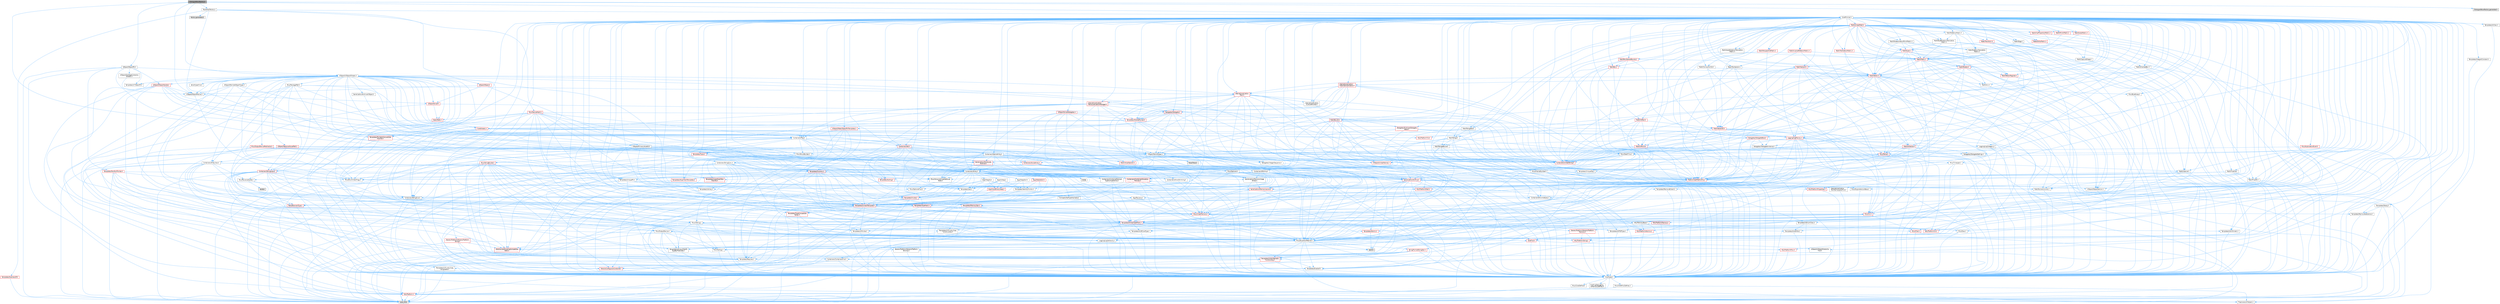 digraph "DialogueWaveFactory.h"
{
 // INTERACTIVE_SVG=YES
 // LATEX_PDF_SIZE
  bgcolor="transparent";
  edge [fontname=Helvetica,fontsize=10,labelfontname=Helvetica,labelfontsize=10];
  node [fontname=Helvetica,fontsize=10,shape=box,height=0.2,width=0.4];
  Node1 [id="Node000001",label="DialogueWaveFactory.h",height=0.2,width=0.4,color="gray40", fillcolor="grey60", style="filled", fontcolor="black",tooltip=" "];
  Node1 -> Node2 [id="edge1_Node000001_Node000002",color="steelblue1",style="solid",tooltip=" "];
  Node2 [id="Node000002",label="Containers/Array.h",height=0.2,width=0.4,color="grey40", fillcolor="white", style="filled",URL="$df/dd0/Array_8h.html",tooltip=" "];
  Node2 -> Node3 [id="edge2_Node000002_Node000003",color="steelblue1",style="solid",tooltip=" "];
  Node3 [id="Node000003",label="CoreTypes.h",height=0.2,width=0.4,color="grey40", fillcolor="white", style="filled",URL="$dc/dec/CoreTypes_8h.html",tooltip=" "];
  Node3 -> Node4 [id="edge3_Node000003_Node000004",color="steelblue1",style="solid",tooltip=" "];
  Node4 [id="Node000004",label="HAL/Platform.h",height=0.2,width=0.4,color="red", fillcolor="#FFF0F0", style="filled",URL="$d9/dd0/Platform_8h.html",tooltip=" "];
  Node4 -> Node7 [id="edge4_Node000004_Node000007",color="steelblue1",style="solid",tooltip=" "];
  Node7 [id="Node000007",label="type_traits",height=0.2,width=0.4,color="grey60", fillcolor="#E0E0E0", style="filled",tooltip=" "];
  Node4 -> Node8 [id="edge5_Node000004_Node000008",color="steelblue1",style="solid",tooltip=" "];
  Node8 [id="Node000008",label="PreprocessorHelpers.h",height=0.2,width=0.4,color="grey40", fillcolor="white", style="filled",URL="$db/ddb/PreprocessorHelpers_8h.html",tooltip=" "];
  Node3 -> Node14 [id="edge6_Node000003_Node000014",color="steelblue1",style="solid",tooltip=" "];
  Node14 [id="Node000014",label="ProfilingDebugging\l/UMemoryDefines.h",height=0.2,width=0.4,color="grey40", fillcolor="white", style="filled",URL="$d2/da2/UMemoryDefines_8h.html",tooltip=" "];
  Node3 -> Node15 [id="edge7_Node000003_Node000015",color="steelblue1",style="solid",tooltip=" "];
  Node15 [id="Node000015",label="Misc/CoreMiscDefines.h",height=0.2,width=0.4,color="grey40", fillcolor="white", style="filled",URL="$da/d38/CoreMiscDefines_8h.html",tooltip=" "];
  Node15 -> Node4 [id="edge8_Node000015_Node000004",color="steelblue1",style="solid",tooltip=" "];
  Node15 -> Node8 [id="edge9_Node000015_Node000008",color="steelblue1",style="solid",tooltip=" "];
  Node3 -> Node16 [id="edge10_Node000003_Node000016",color="steelblue1",style="solid",tooltip=" "];
  Node16 [id="Node000016",label="Misc/CoreDefines.h",height=0.2,width=0.4,color="grey40", fillcolor="white", style="filled",URL="$d3/dd2/CoreDefines_8h.html",tooltip=" "];
  Node2 -> Node17 [id="edge11_Node000002_Node000017",color="steelblue1",style="solid",tooltip=" "];
  Node17 [id="Node000017",label="Misc/AssertionMacros.h",height=0.2,width=0.4,color="grey40", fillcolor="white", style="filled",URL="$d0/dfa/AssertionMacros_8h.html",tooltip=" "];
  Node17 -> Node3 [id="edge12_Node000017_Node000003",color="steelblue1",style="solid",tooltip=" "];
  Node17 -> Node4 [id="edge13_Node000017_Node000004",color="steelblue1",style="solid",tooltip=" "];
  Node17 -> Node18 [id="edge14_Node000017_Node000018",color="steelblue1",style="solid",tooltip=" "];
  Node18 [id="Node000018",label="HAL/PlatformMisc.h",height=0.2,width=0.4,color="red", fillcolor="#FFF0F0", style="filled",URL="$d0/df5/PlatformMisc_8h.html",tooltip=" "];
  Node18 -> Node3 [id="edge15_Node000018_Node000003",color="steelblue1",style="solid",tooltip=" "];
  Node17 -> Node8 [id="edge16_Node000017_Node000008",color="steelblue1",style="solid",tooltip=" "];
  Node17 -> Node54 [id="edge17_Node000017_Node000054",color="steelblue1",style="solid",tooltip=" "];
  Node54 [id="Node000054",label="Templates/EnableIf.h",height=0.2,width=0.4,color="grey40", fillcolor="white", style="filled",URL="$d7/d60/EnableIf_8h.html",tooltip=" "];
  Node54 -> Node3 [id="edge18_Node000054_Node000003",color="steelblue1",style="solid",tooltip=" "];
  Node17 -> Node55 [id="edge19_Node000017_Node000055",color="steelblue1",style="solid",tooltip=" "];
  Node55 [id="Node000055",label="Templates/IsArrayOrRefOf\lTypeByPredicate.h",height=0.2,width=0.4,color="grey40", fillcolor="white", style="filled",URL="$d6/da1/IsArrayOrRefOfTypeByPredicate_8h.html",tooltip=" "];
  Node55 -> Node3 [id="edge20_Node000055_Node000003",color="steelblue1",style="solid",tooltip=" "];
  Node17 -> Node56 [id="edge21_Node000017_Node000056",color="steelblue1",style="solid",tooltip=" "];
  Node56 [id="Node000056",label="Templates/IsValidVariadic\lFunctionArg.h",height=0.2,width=0.4,color="red", fillcolor="#FFF0F0", style="filled",URL="$d0/dc8/IsValidVariadicFunctionArg_8h.html",tooltip=" "];
  Node56 -> Node3 [id="edge22_Node000056_Node000003",color="steelblue1",style="solid",tooltip=" "];
  Node56 -> Node7 [id="edge23_Node000056_Node000007",color="steelblue1",style="solid",tooltip=" "];
  Node17 -> Node58 [id="edge24_Node000017_Node000058",color="steelblue1",style="solid",tooltip=" "];
  Node58 [id="Node000058",label="Traits/IsCharEncodingCompatible\lWith.h",height=0.2,width=0.4,color="red", fillcolor="#FFF0F0", style="filled",URL="$df/dd1/IsCharEncodingCompatibleWith_8h.html",tooltip=" "];
  Node58 -> Node7 [id="edge25_Node000058_Node000007",color="steelblue1",style="solid",tooltip=" "];
  Node17 -> Node60 [id="edge26_Node000017_Node000060",color="steelblue1",style="solid",tooltip=" "];
  Node60 [id="Node000060",label="Misc/VarArgs.h",height=0.2,width=0.4,color="grey40", fillcolor="white", style="filled",URL="$d5/d6f/VarArgs_8h.html",tooltip=" "];
  Node60 -> Node3 [id="edge27_Node000060_Node000003",color="steelblue1",style="solid",tooltip=" "];
  Node17 -> Node61 [id="edge28_Node000017_Node000061",color="steelblue1",style="solid",tooltip=" "];
  Node61 [id="Node000061",label="String/FormatStringSan.h",height=0.2,width=0.4,color="red", fillcolor="#FFF0F0", style="filled",URL="$d3/d8b/FormatStringSan_8h.html",tooltip=" "];
  Node61 -> Node7 [id="edge29_Node000061_Node000007",color="steelblue1",style="solid",tooltip=" "];
  Node61 -> Node3 [id="edge30_Node000061_Node000003",color="steelblue1",style="solid",tooltip=" "];
  Node61 -> Node62 [id="edge31_Node000061_Node000062",color="steelblue1",style="solid",tooltip=" "];
  Node62 [id="Node000062",label="Templates/Requires.h",height=0.2,width=0.4,color="grey40", fillcolor="white", style="filled",URL="$dc/d96/Requires_8h.html",tooltip=" "];
  Node62 -> Node54 [id="edge32_Node000062_Node000054",color="steelblue1",style="solid",tooltip=" "];
  Node62 -> Node7 [id="edge33_Node000062_Node000007",color="steelblue1",style="solid",tooltip=" "];
  Node61 -> Node56 [id="edge34_Node000061_Node000056",color="steelblue1",style="solid",tooltip=" "];
  Node61 -> Node26 [id="edge35_Node000061_Node000026",color="steelblue1",style="solid",tooltip=" "];
  Node26 [id="Node000026",label="Containers/ContainersFwd.h",height=0.2,width=0.4,color="grey40", fillcolor="white", style="filled",URL="$d4/d0a/ContainersFwd_8h.html",tooltip=" "];
  Node26 -> Node4 [id="edge36_Node000026_Node000004",color="steelblue1",style="solid",tooltip=" "];
  Node26 -> Node3 [id="edge37_Node000026_Node000003",color="steelblue1",style="solid",tooltip=" "];
  Node26 -> Node23 [id="edge38_Node000026_Node000023",color="steelblue1",style="solid",tooltip=" "];
  Node23 [id="Node000023",label="Traits/IsContiguousContainer.h",height=0.2,width=0.4,color="red", fillcolor="#FFF0F0", style="filled",URL="$d5/d3c/IsContiguousContainer_8h.html",tooltip=" "];
  Node23 -> Node3 [id="edge39_Node000023_Node000003",color="steelblue1",style="solid",tooltip=" "];
  Node17 -> Node67 [id="edge40_Node000017_Node000067",color="steelblue1",style="solid",tooltip=" "];
  Node67 [id="Node000067",label="atomic",height=0.2,width=0.4,color="grey60", fillcolor="#E0E0E0", style="filled",tooltip=" "];
  Node2 -> Node68 [id="edge41_Node000002_Node000068",color="steelblue1",style="solid",tooltip=" "];
  Node68 [id="Node000068",label="Misc/IntrusiveUnsetOptional\lState.h",height=0.2,width=0.4,color="grey40", fillcolor="white", style="filled",URL="$d2/d0a/IntrusiveUnsetOptionalState_8h.html",tooltip=" "];
  Node68 -> Node69 [id="edge42_Node000068_Node000069",color="steelblue1",style="solid",tooltip=" "];
  Node69 [id="Node000069",label="Misc/OptionalFwd.h",height=0.2,width=0.4,color="grey40", fillcolor="white", style="filled",URL="$dc/d50/OptionalFwd_8h.html",tooltip=" "];
  Node2 -> Node70 [id="edge43_Node000002_Node000070",color="steelblue1",style="solid",tooltip=" "];
  Node70 [id="Node000070",label="Misc/ReverseIterate.h",height=0.2,width=0.4,color="grey40", fillcolor="white", style="filled",URL="$db/de3/ReverseIterate_8h.html",tooltip=" "];
  Node70 -> Node4 [id="edge44_Node000070_Node000004",color="steelblue1",style="solid",tooltip=" "];
  Node70 -> Node71 [id="edge45_Node000070_Node000071",color="steelblue1",style="solid",tooltip=" "];
  Node71 [id="Node000071",label="iterator",height=0.2,width=0.4,color="grey60", fillcolor="#E0E0E0", style="filled",tooltip=" "];
  Node2 -> Node72 [id="edge46_Node000002_Node000072",color="steelblue1",style="solid",tooltip=" "];
  Node72 [id="Node000072",label="HAL/UnrealMemory.h",height=0.2,width=0.4,color="red", fillcolor="#FFF0F0", style="filled",URL="$d9/d96/UnrealMemory_8h.html",tooltip=" "];
  Node72 -> Node3 [id="edge47_Node000072_Node000003",color="steelblue1",style="solid",tooltip=" "];
  Node72 -> Node73 [id="edge48_Node000072_Node000073",color="steelblue1",style="solid",tooltip=" "];
  Node73 [id="Node000073",label="GenericPlatform/GenericPlatform\lMemory.h",height=0.2,width=0.4,color="red", fillcolor="#FFF0F0", style="filled",URL="$dd/d22/GenericPlatformMemory_8h.html",tooltip=" "];
  Node73 -> Node25 [id="edge49_Node000073_Node000025",color="steelblue1",style="solid",tooltip=" "];
  Node25 [id="Node000025",label="CoreFwd.h",height=0.2,width=0.4,color="red", fillcolor="#FFF0F0", style="filled",URL="$d1/d1e/CoreFwd_8h.html",tooltip=" "];
  Node25 -> Node3 [id="edge50_Node000025_Node000003",color="steelblue1",style="solid",tooltip=" "];
  Node25 -> Node26 [id="edge51_Node000025_Node000026",color="steelblue1",style="solid",tooltip=" "];
  Node25 -> Node28 [id="edge52_Node000025_Node000028",color="steelblue1",style="solid",tooltip=" "];
  Node28 [id="Node000028",label="UObject/UObjectHierarchy\lFwd.h",height=0.2,width=0.4,color="grey40", fillcolor="white", style="filled",URL="$d3/d13/UObjectHierarchyFwd_8h.html",tooltip=" "];
  Node73 -> Node3 [id="edge53_Node000073_Node000003",color="steelblue1",style="solid",tooltip=" "];
  Node73 -> Node74 [id="edge54_Node000073_Node000074",color="steelblue1",style="solid",tooltip=" "];
  Node74 [id="Node000074",label="HAL/PlatformString.h",height=0.2,width=0.4,color="red", fillcolor="#FFF0F0", style="filled",URL="$db/db5/PlatformString_8h.html",tooltip=" "];
  Node74 -> Node3 [id="edge55_Node000074_Node000003",color="steelblue1",style="solid",tooltip=" "];
  Node72 -> Node76 [id="edge56_Node000072_Node000076",color="steelblue1",style="solid",tooltip=" "];
  Node76 [id="Node000076",label="HAL/MemoryBase.h",height=0.2,width=0.4,color="grey40", fillcolor="white", style="filled",URL="$d6/d9f/MemoryBase_8h.html",tooltip=" "];
  Node76 -> Node3 [id="edge57_Node000076_Node000003",color="steelblue1",style="solid",tooltip=" "];
  Node76 -> Node47 [id="edge58_Node000076_Node000047",color="steelblue1",style="solid",tooltip=" "];
  Node47 [id="Node000047",label="HAL/PlatformAtomics.h",height=0.2,width=0.4,color="red", fillcolor="#FFF0F0", style="filled",URL="$d3/d36/PlatformAtomics_8h.html",tooltip=" "];
  Node47 -> Node3 [id="edge59_Node000047_Node000003",color="steelblue1",style="solid",tooltip=" "];
  Node76 -> Node30 [id="edge60_Node000076_Node000030",color="steelblue1",style="solid",tooltip=" "];
  Node30 [id="Node000030",label="HAL/PlatformCrt.h",height=0.2,width=0.4,color="red", fillcolor="#FFF0F0", style="filled",URL="$d8/d75/PlatformCrt_8h.html",tooltip=" "];
  Node76 -> Node77 [id="edge61_Node000076_Node000077",color="steelblue1",style="solid",tooltip=" "];
  Node77 [id="Node000077",label="Misc/Exec.h",height=0.2,width=0.4,color="grey40", fillcolor="white", style="filled",URL="$de/ddb/Exec_8h.html",tooltip=" "];
  Node77 -> Node3 [id="edge62_Node000077_Node000003",color="steelblue1",style="solid",tooltip=" "];
  Node77 -> Node17 [id="edge63_Node000077_Node000017",color="steelblue1",style="solid",tooltip=" "];
  Node76 -> Node78 [id="edge64_Node000076_Node000078",color="steelblue1",style="solid",tooltip=" "];
  Node78 [id="Node000078",label="Misc/OutputDevice.h",height=0.2,width=0.4,color="grey40", fillcolor="white", style="filled",URL="$d7/d32/OutputDevice_8h.html",tooltip=" "];
  Node78 -> Node25 [id="edge65_Node000078_Node000025",color="steelblue1",style="solid",tooltip=" "];
  Node78 -> Node3 [id="edge66_Node000078_Node000003",color="steelblue1",style="solid",tooltip=" "];
  Node78 -> Node79 [id="edge67_Node000078_Node000079",color="steelblue1",style="solid",tooltip=" "];
  Node79 [id="Node000079",label="Logging/LogVerbosity.h",height=0.2,width=0.4,color="grey40", fillcolor="white", style="filled",URL="$d2/d8f/LogVerbosity_8h.html",tooltip=" "];
  Node79 -> Node3 [id="edge68_Node000079_Node000003",color="steelblue1",style="solid",tooltip=" "];
  Node78 -> Node60 [id="edge69_Node000078_Node000060",color="steelblue1",style="solid",tooltip=" "];
  Node78 -> Node55 [id="edge70_Node000078_Node000055",color="steelblue1",style="solid",tooltip=" "];
  Node78 -> Node56 [id="edge71_Node000078_Node000056",color="steelblue1",style="solid",tooltip=" "];
  Node78 -> Node58 [id="edge72_Node000078_Node000058",color="steelblue1",style="solid",tooltip=" "];
  Node76 -> Node80 [id="edge73_Node000076_Node000080",color="steelblue1",style="solid",tooltip=" "];
  Node80 [id="Node000080",label="Templates/Atomic.h",height=0.2,width=0.4,color="red", fillcolor="#FFF0F0", style="filled",URL="$d3/d91/Atomic_8h.html",tooltip=" "];
  Node80 -> Node67 [id="edge74_Node000080_Node000067",color="steelblue1",style="solid",tooltip=" "];
  Node72 -> Node89 [id="edge75_Node000072_Node000089",color="steelblue1",style="solid",tooltip=" "];
  Node89 [id="Node000089",label="HAL/PlatformMemory.h",height=0.2,width=0.4,color="red", fillcolor="#FFF0F0", style="filled",URL="$de/d68/PlatformMemory_8h.html",tooltip=" "];
  Node89 -> Node3 [id="edge76_Node000089_Node000003",color="steelblue1",style="solid",tooltip=" "];
  Node89 -> Node73 [id="edge77_Node000089_Node000073",color="steelblue1",style="solid",tooltip=" "];
  Node72 -> Node92 [id="edge78_Node000072_Node000092",color="steelblue1",style="solid",tooltip=" "];
  Node92 [id="Node000092",label="Templates/IsPointer.h",height=0.2,width=0.4,color="grey40", fillcolor="white", style="filled",URL="$d7/d05/IsPointer_8h.html",tooltip=" "];
  Node92 -> Node3 [id="edge79_Node000092_Node000003",color="steelblue1",style="solid",tooltip=" "];
  Node2 -> Node93 [id="edge80_Node000002_Node000093",color="steelblue1",style="solid",tooltip=" "];
  Node93 [id="Node000093",label="Templates/UnrealTypeTraits.h",height=0.2,width=0.4,color="red", fillcolor="#FFF0F0", style="filled",URL="$d2/d2d/UnrealTypeTraits_8h.html",tooltip=" "];
  Node93 -> Node3 [id="edge81_Node000093_Node000003",color="steelblue1",style="solid",tooltip=" "];
  Node93 -> Node92 [id="edge82_Node000093_Node000092",color="steelblue1",style="solid",tooltip=" "];
  Node93 -> Node17 [id="edge83_Node000093_Node000017",color="steelblue1",style="solid",tooltip=" "];
  Node93 -> Node85 [id="edge84_Node000093_Node000085",color="steelblue1",style="solid",tooltip=" "];
  Node85 [id="Node000085",label="Templates/AndOrNot.h",height=0.2,width=0.4,color="grey40", fillcolor="white", style="filled",URL="$db/d0a/AndOrNot_8h.html",tooltip=" "];
  Node85 -> Node3 [id="edge85_Node000085_Node000003",color="steelblue1",style="solid",tooltip=" "];
  Node93 -> Node54 [id="edge86_Node000093_Node000054",color="steelblue1",style="solid",tooltip=" "];
  Node93 -> Node94 [id="edge87_Node000093_Node000094",color="steelblue1",style="solid",tooltip=" "];
  Node94 [id="Node000094",label="Templates/IsArithmetic.h",height=0.2,width=0.4,color="grey40", fillcolor="white", style="filled",URL="$d2/d5d/IsArithmetic_8h.html",tooltip=" "];
  Node94 -> Node3 [id="edge88_Node000094_Node000003",color="steelblue1",style="solid",tooltip=" "];
  Node93 -> Node96 [id="edge89_Node000093_Node000096",color="steelblue1",style="solid",tooltip=" "];
  Node96 [id="Node000096",label="Templates/IsPODType.h",height=0.2,width=0.4,color="grey40", fillcolor="white", style="filled",URL="$d7/db1/IsPODType_8h.html",tooltip=" "];
  Node96 -> Node3 [id="edge90_Node000096_Node000003",color="steelblue1",style="solid",tooltip=" "];
  Node93 -> Node97 [id="edge91_Node000093_Node000097",color="steelblue1",style="solid",tooltip=" "];
  Node97 [id="Node000097",label="Templates/IsUECoreType.h",height=0.2,width=0.4,color="grey40", fillcolor="white", style="filled",URL="$d1/db8/IsUECoreType_8h.html",tooltip=" "];
  Node97 -> Node3 [id="edge92_Node000097_Node000003",color="steelblue1",style="solid",tooltip=" "];
  Node97 -> Node7 [id="edge93_Node000097_Node000007",color="steelblue1",style="solid",tooltip=" "];
  Node93 -> Node86 [id="edge94_Node000093_Node000086",color="steelblue1",style="solid",tooltip=" "];
  Node86 [id="Node000086",label="Templates/IsTriviallyCopy\lConstructible.h",height=0.2,width=0.4,color="grey40", fillcolor="white", style="filled",URL="$d3/d78/IsTriviallyCopyConstructible_8h.html",tooltip=" "];
  Node86 -> Node3 [id="edge95_Node000086_Node000003",color="steelblue1",style="solid",tooltip=" "];
  Node86 -> Node7 [id="edge96_Node000086_Node000007",color="steelblue1",style="solid",tooltip=" "];
  Node2 -> Node98 [id="edge97_Node000002_Node000098",color="steelblue1",style="solid",tooltip=" "];
  Node98 [id="Node000098",label="Templates/UnrealTemplate.h",height=0.2,width=0.4,color="red", fillcolor="#FFF0F0", style="filled",URL="$d4/d24/UnrealTemplate_8h.html",tooltip=" "];
  Node98 -> Node3 [id="edge98_Node000098_Node000003",color="steelblue1",style="solid",tooltip=" "];
  Node98 -> Node92 [id="edge99_Node000098_Node000092",color="steelblue1",style="solid",tooltip=" "];
  Node98 -> Node72 [id="edge100_Node000098_Node000072",color="steelblue1",style="solid",tooltip=" "];
  Node98 -> Node93 [id="edge101_Node000098_Node000093",color="steelblue1",style="solid",tooltip=" "];
  Node98 -> Node101 [id="edge102_Node000098_Node000101",color="steelblue1",style="solid",tooltip=" "];
  Node101 [id="Node000101",label="Templates/RemoveReference.h",height=0.2,width=0.4,color="grey40", fillcolor="white", style="filled",URL="$da/dbe/RemoveReference_8h.html",tooltip=" "];
  Node101 -> Node3 [id="edge103_Node000101_Node000003",color="steelblue1",style="solid",tooltip=" "];
  Node98 -> Node62 [id="edge104_Node000098_Node000062",color="steelblue1",style="solid",tooltip=" "];
  Node98 -> Node102 [id="edge105_Node000098_Node000102",color="steelblue1",style="solid",tooltip=" "];
  Node102 [id="Node000102",label="Templates/TypeCompatible\lBytes.h",height=0.2,width=0.4,color="red", fillcolor="#FFF0F0", style="filled",URL="$df/d0a/TypeCompatibleBytes_8h.html",tooltip=" "];
  Node102 -> Node3 [id="edge106_Node000102_Node000003",color="steelblue1",style="solid",tooltip=" "];
  Node102 -> Node7 [id="edge107_Node000102_Node000007",color="steelblue1",style="solid",tooltip=" "];
  Node98 -> Node23 [id="edge108_Node000098_Node000023",color="steelblue1",style="solid",tooltip=" "];
  Node98 -> Node7 [id="edge109_Node000098_Node000007",color="steelblue1",style="solid",tooltip=" "];
  Node2 -> Node104 [id="edge110_Node000002_Node000104",color="steelblue1",style="solid",tooltip=" "];
  Node104 [id="Node000104",label="Containers/AllowShrinking.h",height=0.2,width=0.4,color="grey40", fillcolor="white", style="filled",URL="$d7/d1a/AllowShrinking_8h.html",tooltip=" "];
  Node104 -> Node3 [id="edge111_Node000104_Node000003",color="steelblue1",style="solid",tooltip=" "];
  Node2 -> Node105 [id="edge112_Node000002_Node000105",color="steelblue1",style="solid",tooltip=" "];
  Node105 [id="Node000105",label="Containers/ContainerAllocation\lPolicies.h",height=0.2,width=0.4,color="red", fillcolor="#FFF0F0", style="filled",URL="$d7/dff/ContainerAllocationPolicies_8h.html",tooltip=" "];
  Node105 -> Node3 [id="edge113_Node000105_Node000003",color="steelblue1",style="solid",tooltip=" "];
  Node105 -> Node105 [id="edge114_Node000105_Node000105",color="steelblue1",style="solid",tooltip=" "];
  Node105 -> Node107 [id="edge115_Node000105_Node000107",color="steelblue1",style="solid",tooltip=" "];
  Node107 [id="Node000107",label="HAL/PlatformMath.h",height=0.2,width=0.4,color="red", fillcolor="#FFF0F0", style="filled",URL="$dc/d53/PlatformMath_8h.html",tooltip=" "];
  Node107 -> Node3 [id="edge116_Node000107_Node000003",color="steelblue1",style="solid",tooltip=" "];
  Node105 -> Node72 [id="edge117_Node000105_Node000072",color="steelblue1",style="solid",tooltip=" "];
  Node105 -> Node40 [id="edge118_Node000105_Node000040",color="steelblue1",style="solid",tooltip=" "];
  Node40 [id="Node000040",label="Math/NumericLimits.h",height=0.2,width=0.4,color="grey40", fillcolor="white", style="filled",URL="$df/d1b/NumericLimits_8h.html",tooltip=" "];
  Node40 -> Node3 [id="edge119_Node000040_Node000003",color="steelblue1",style="solid",tooltip=" "];
  Node105 -> Node17 [id="edge120_Node000105_Node000017",color="steelblue1",style="solid",tooltip=" "];
  Node105 -> Node116 [id="edge121_Node000105_Node000116",color="steelblue1",style="solid",tooltip=" "];
  Node116 [id="Node000116",label="Templates/MemoryOps.h",height=0.2,width=0.4,color="red", fillcolor="#FFF0F0", style="filled",URL="$db/dea/MemoryOps_8h.html",tooltip=" "];
  Node116 -> Node3 [id="edge122_Node000116_Node000003",color="steelblue1",style="solid",tooltip=" "];
  Node116 -> Node72 [id="edge123_Node000116_Node000072",color="steelblue1",style="solid",tooltip=" "];
  Node116 -> Node87 [id="edge124_Node000116_Node000087",color="steelblue1",style="solid",tooltip=" "];
  Node87 [id="Node000087",label="Templates/IsTriviallyCopy\lAssignable.h",height=0.2,width=0.4,color="grey40", fillcolor="white", style="filled",URL="$d2/df2/IsTriviallyCopyAssignable_8h.html",tooltip=" "];
  Node87 -> Node3 [id="edge125_Node000087_Node000003",color="steelblue1",style="solid",tooltip=" "];
  Node87 -> Node7 [id="edge126_Node000087_Node000007",color="steelblue1",style="solid",tooltip=" "];
  Node116 -> Node86 [id="edge127_Node000116_Node000086",color="steelblue1",style="solid",tooltip=" "];
  Node116 -> Node62 [id="edge128_Node000116_Node000062",color="steelblue1",style="solid",tooltip=" "];
  Node116 -> Node93 [id="edge129_Node000116_Node000093",color="steelblue1",style="solid",tooltip=" "];
  Node116 -> Node7 [id="edge130_Node000116_Node000007",color="steelblue1",style="solid",tooltip=" "];
  Node105 -> Node102 [id="edge131_Node000105_Node000102",color="steelblue1",style="solid",tooltip=" "];
  Node105 -> Node7 [id="edge132_Node000105_Node000007",color="steelblue1",style="solid",tooltip=" "];
  Node2 -> Node117 [id="edge133_Node000002_Node000117",color="steelblue1",style="solid",tooltip=" "];
  Node117 [id="Node000117",label="Containers/ContainerElement\lTypeCompatibility.h",height=0.2,width=0.4,color="grey40", fillcolor="white", style="filled",URL="$df/ddf/ContainerElementTypeCompatibility_8h.html",tooltip=" "];
  Node117 -> Node3 [id="edge134_Node000117_Node000003",color="steelblue1",style="solid",tooltip=" "];
  Node117 -> Node93 [id="edge135_Node000117_Node000093",color="steelblue1",style="solid",tooltip=" "];
  Node2 -> Node118 [id="edge136_Node000002_Node000118",color="steelblue1",style="solid",tooltip=" "];
  Node118 [id="Node000118",label="Serialization/Archive.h",height=0.2,width=0.4,color="red", fillcolor="#FFF0F0", style="filled",URL="$d7/d3b/Archive_8h.html",tooltip=" "];
  Node118 -> Node25 [id="edge137_Node000118_Node000025",color="steelblue1",style="solid",tooltip=" "];
  Node118 -> Node3 [id="edge138_Node000118_Node000003",color="steelblue1",style="solid",tooltip=" "];
  Node118 -> Node119 [id="edge139_Node000118_Node000119",color="steelblue1",style="solid",tooltip=" "];
  Node119 [id="Node000119",label="HAL/PlatformProperties.h",height=0.2,width=0.4,color="red", fillcolor="#FFF0F0", style="filled",URL="$d9/db0/PlatformProperties_8h.html",tooltip=" "];
  Node119 -> Node3 [id="edge140_Node000119_Node000003",color="steelblue1",style="solid",tooltip=" "];
  Node118 -> Node122 [id="edge141_Node000118_Node000122",color="steelblue1",style="solid",tooltip=" "];
  Node122 [id="Node000122",label="Internationalization\l/TextNamespaceFwd.h",height=0.2,width=0.4,color="grey40", fillcolor="white", style="filled",URL="$d8/d97/TextNamespaceFwd_8h.html",tooltip=" "];
  Node122 -> Node3 [id="edge142_Node000122_Node000003",color="steelblue1",style="solid",tooltip=" "];
  Node118 -> Node17 [id="edge143_Node000118_Node000017",color="steelblue1",style="solid",tooltip=" "];
  Node118 -> Node123 [id="edge144_Node000118_Node000123",color="steelblue1",style="solid",tooltip=" "];
  Node123 [id="Node000123",label="Misc/EngineVersionBase.h",height=0.2,width=0.4,color="grey40", fillcolor="white", style="filled",URL="$d5/d2b/EngineVersionBase_8h.html",tooltip=" "];
  Node123 -> Node3 [id="edge145_Node000123_Node000003",color="steelblue1",style="solid",tooltip=" "];
  Node118 -> Node60 [id="edge146_Node000118_Node000060",color="steelblue1",style="solid",tooltip=" "];
  Node118 -> Node54 [id="edge147_Node000118_Node000054",color="steelblue1",style="solid",tooltip=" "];
  Node118 -> Node55 [id="edge148_Node000118_Node000055",color="steelblue1",style="solid",tooltip=" "];
  Node118 -> Node126 [id="edge149_Node000118_Node000126",color="steelblue1",style="solid",tooltip=" "];
  Node126 [id="Node000126",label="Templates/IsEnumClass.h",height=0.2,width=0.4,color="grey40", fillcolor="white", style="filled",URL="$d7/d15/IsEnumClass_8h.html",tooltip=" "];
  Node126 -> Node3 [id="edge150_Node000126_Node000003",color="steelblue1",style="solid",tooltip=" "];
  Node126 -> Node85 [id="edge151_Node000126_Node000085",color="steelblue1",style="solid",tooltip=" "];
  Node118 -> Node56 [id="edge152_Node000118_Node000056",color="steelblue1",style="solid",tooltip=" "];
  Node118 -> Node98 [id="edge153_Node000118_Node000098",color="steelblue1",style="solid",tooltip=" "];
  Node118 -> Node58 [id="edge154_Node000118_Node000058",color="steelblue1",style="solid",tooltip=" "];
  Node118 -> Node127 [id="edge155_Node000118_Node000127",color="steelblue1",style="solid",tooltip=" "];
  Node127 [id="Node000127",label="UObject/ObjectVersion.h",height=0.2,width=0.4,color="grey40", fillcolor="white", style="filled",URL="$da/d63/ObjectVersion_8h.html",tooltip=" "];
  Node127 -> Node3 [id="edge156_Node000127_Node000003",color="steelblue1",style="solid",tooltip=" "];
  Node2 -> Node128 [id="edge157_Node000002_Node000128",color="steelblue1",style="solid",tooltip=" "];
  Node128 [id="Node000128",label="Serialization/MemoryImage\lWriter.h",height=0.2,width=0.4,color="grey40", fillcolor="white", style="filled",URL="$d0/d08/MemoryImageWriter_8h.html",tooltip=" "];
  Node128 -> Node3 [id="edge158_Node000128_Node000003",color="steelblue1",style="solid",tooltip=" "];
  Node128 -> Node129 [id="edge159_Node000128_Node000129",color="steelblue1",style="solid",tooltip=" "];
  Node129 [id="Node000129",label="Serialization/MemoryLayout.h",height=0.2,width=0.4,color="red", fillcolor="#FFF0F0", style="filled",URL="$d7/d66/MemoryLayout_8h.html",tooltip=" "];
  Node129 -> Node132 [id="edge160_Node000129_Node000132",color="steelblue1",style="solid",tooltip=" "];
  Node132 [id="Node000132",label="Containers/EnumAsByte.h",height=0.2,width=0.4,color="grey40", fillcolor="white", style="filled",URL="$d6/d9a/EnumAsByte_8h.html",tooltip=" "];
  Node132 -> Node3 [id="edge161_Node000132_Node000003",color="steelblue1",style="solid",tooltip=" "];
  Node132 -> Node96 [id="edge162_Node000132_Node000096",color="steelblue1",style="solid",tooltip=" "];
  Node132 -> Node133 [id="edge163_Node000132_Node000133",color="steelblue1",style="solid",tooltip=" "];
  Node133 [id="Node000133",label="Templates/TypeHash.h",height=0.2,width=0.4,color="red", fillcolor="#FFF0F0", style="filled",URL="$d1/d62/TypeHash_8h.html",tooltip=" "];
  Node133 -> Node3 [id="edge164_Node000133_Node000003",color="steelblue1",style="solid",tooltip=" "];
  Node133 -> Node62 [id="edge165_Node000133_Node000062",color="steelblue1",style="solid",tooltip=" "];
  Node133 -> Node134 [id="edge166_Node000133_Node000134",color="steelblue1",style="solid",tooltip=" "];
  Node134 [id="Node000134",label="Misc/Crc.h",height=0.2,width=0.4,color="red", fillcolor="#FFF0F0", style="filled",URL="$d4/dd2/Crc_8h.html",tooltip=" "];
  Node134 -> Node3 [id="edge167_Node000134_Node000003",color="steelblue1",style="solid",tooltip=" "];
  Node134 -> Node74 [id="edge168_Node000134_Node000074",color="steelblue1",style="solid",tooltip=" "];
  Node134 -> Node17 [id="edge169_Node000134_Node000017",color="steelblue1",style="solid",tooltip=" "];
  Node134 -> Node135 [id="edge170_Node000134_Node000135",color="steelblue1",style="solid",tooltip=" "];
  Node135 [id="Node000135",label="Misc/CString.h",height=0.2,width=0.4,color="grey40", fillcolor="white", style="filled",URL="$d2/d49/CString_8h.html",tooltip=" "];
  Node135 -> Node3 [id="edge171_Node000135_Node000003",color="steelblue1",style="solid",tooltip=" "];
  Node135 -> Node30 [id="edge172_Node000135_Node000030",color="steelblue1",style="solid",tooltip=" "];
  Node135 -> Node74 [id="edge173_Node000135_Node000074",color="steelblue1",style="solid",tooltip=" "];
  Node135 -> Node17 [id="edge174_Node000135_Node000017",color="steelblue1",style="solid",tooltip=" "];
  Node135 -> Node136 [id="edge175_Node000135_Node000136",color="steelblue1",style="solid",tooltip=" "];
  Node136 [id="Node000136",label="Misc/Char.h",height=0.2,width=0.4,color="red", fillcolor="#FFF0F0", style="filled",URL="$d0/d58/Char_8h.html",tooltip=" "];
  Node136 -> Node3 [id="edge176_Node000136_Node000003",color="steelblue1",style="solid",tooltip=" "];
  Node136 -> Node7 [id="edge177_Node000136_Node000007",color="steelblue1",style="solid",tooltip=" "];
  Node135 -> Node60 [id="edge178_Node000135_Node000060",color="steelblue1",style="solid",tooltip=" "];
  Node135 -> Node55 [id="edge179_Node000135_Node000055",color="steelblue1",style="solid",tooltip=" "];
  Node135 -> Node56 [id="edge180_Node000135_Node000056",color="steelblue1",style="solid",tooltip=" "];
  Node135 -> Node58 [id="edge181_Node000135_Node000058",color="steelblue1",style="solid",tooltip=" "];
  Node134 -> Node136 [id="edge182_Node000134_Node000136",color="steelblue1",style="solid",tooltip=" "];
  Node134 -> Node93 [id="edge183_Node000134_Node000093",color="steelblue1",style="solid",tooltip=" "];
  Node133 -> Node7 [id="edge184_Node000133_Node000007",color="steelblue1",style="solid",tooltip=" "];
  Node129 -> Node20 [id="edge185_Node000129_Node000020",color="steelblue1",style="solid",tooltip=" "];
  Node20 [id="Node000020",label="Containers/StringFwd.h",height=0.2,width=0.4,color="grey40", fillcolor="white", style="filled",URL="$df/d37/StringFwd_8h.html",tooltip=" "];
  Node20 -> Node3 [id="edge186_Node000020_Node000003",color="steelblue1",style="solid",tooltip=" "];
  Node20 -> Node21 [id="edge187_Node000020_Node000021",color="steelblue1",style="solid",tooltip=" "];
  Node21 [id="Node000021",label="Traits/ElementType.h",height=0.2,width=0.4,color="red", fillcolor="#FFF0F0", style="filled",URL="$d5/d4f/ElementType_8h.html",tooltip=" "];
  Node21 -> Node4 [id="edge188_Node000021_Node000004",color="steelblue1",style="solid",tooltip=" "];
  Node21 -> Node7 [id="edge189_Node000021_Node000007",color="steelblue1",style="solid",tooltip=" "];
  Node20 -> Node23 [id="edge190_Node000020_Node000023",color="steelblue1",style="solid",tooltip=" "];
  Node129 -> Node72 [id="edge191_Node000129_Node000072",color="steelblue1",style="solid",tooltip=" "];
  Node129 -> Node54 [id="edge192_Node000129_Node000054",color="steelblue1",style="solid",tooltip=" "];
  Node129 -> Node98 [id="edge193_Node000129_Node000098",color="steelblue1",style="solid",tooltip=" "];
  Node2 -> Node142 [id="edge194_Node000002_Node000142",color="steelblue1",style="solid",tooltip=" "];
  Node142 [id="Node000142",label="Algo/Heapify.h",height=0.2,width=0.4,color="grey40", fillcolor="white", style="filled",URL="$d0/d2a/Heapify_8h.html",tooltip=" "];
  Node142 -> Node143 [id="edge195_Node000142_Node000143",color="steelblue1",style="solid",tooltip=" "];
  Node143 [id="Node000143",label="Algo/Impl/BinaryHeap.h",height=0.2,width=0.4,color="red", fillcolor="#FFF0F0", style="filled",URL="$d7/da3/Algo_2Impl_2BinaryHeap_8h.html",tooltip=" "];
  Node143 -> Node144 [id="edge196_Node000143_Node000144",color="steelblue1",style="solid",tooltip=" "];
  Node144 [id="Node000144",label="Templates/Invoke.h",height=0.2,width=0.4,color="red", fillcolor="#FFF0F0", style="filled",URL="$d7/deb/Invoke_8h.html",tooltip=" "];
  Node144 -> Node3 [id="edge197_Node000144_Node000003",color="steelblue1",style="solid",tooltip=" "];
  Node144 -> Node98 [id="edge198_Node000144_Node000098",color="steelblue1",style="solid",tooltip=" "];
  Node144 -> Node7 [id="edge199_Node000144_Node000007",color="steelblue1",style="solid",tooltip=" "];
  Node143 -> Node7 [id="edge200_Node000143_Node000007",color="steelblue1",style="solid",tooltip=" "];
  Node142 -> Node148 [id="edge201_Node000142_Node000148",color="steelblue1",style="solid",tooltip=" "];
  Node148 [id="Node000148",label="Templates/IdentityFunctor.h",height=0.2,width=0.4,color="grey40", fillcolor="white", style="filled",URL="$d7/d2e/IdentityFunctor_8h.html",tooltip=" "];
  Node148 -> Node4 [id="edge202_Node000148_Node000004",color="steelblue1",style="solid",tooltip=" "];
  Node142 -> Node144 [id="edge203_Node000142_Node000144",color="steelblue1",style="solid",tooltip=" "];
  Node142 -> Node149 [id="edge204_Node000142_Node000149",color="steelblue1",style="solid",tooltip=" "];
  Node149 [id="Node000149",label="Templates/Less.h",height=0.2,width=0.4,color="grey40", fillcolor="white", style="filled",URL="$de/dc8/Less_8h.html",tooltip=" "];
  Node149 -> Node3 [id="edge205_Node000149_Node000003",color="steelblue1",style="solid",tooltip=" "];
  Node149 -> Node98 [id="edge206_Node000149_Node000098",color="steelblue1",style="solid",tooltip=" "];
  Node142 -> Node98 [id="edge207_Node000142_Node000098",color="steelblue1",style="solid",tooltip=" "];
  Node2 -> Node150 [id="edge208_Node000002_Node000150",color="steelblue1",style="solid",tooltip=" "];
  Node150 [id="Node000150",label="Algo/HeapSort.h",height=0.2,width=0.4,color="grey40", fillcolor="white", style="filled",URL="$d3/d92/HeapSort_8h.html",tooltip=" "];
  Node150 -> Node143 [id="edge209_Node000150_Node000143",color="steelblue1",style="solid",tooltip=" "];
  Node150 -> Node148 [id="edge210_Node000150_Node000148",color="steelblue1",style="solid",tooltip=" "];
  Node150 -> Node149 [id="edge211_Node000150_Node000149",color="steelblue1",style="solid",tooltip=" "];
  Node150 -> Node98 [id="edge212_Node000150_Node000098",color="steelblue1",style="solid",tooltip=" "];
  Node2 -> Node151 [id="edge213_Node000002_Node000151",color="steelblue1",style="solid",tooltip=" "];
  Node151 [id="Node000151",label="Algo/IsHeap.h",height=0.2,width=0.4,color="grey40", fillcolor="white", style="filled",URL="$de/d32/IsHeap_8h.html",tooltip=" "];
  Node151 -> Node143 [id="edge214_Node000151_Node000143",color="steelblue1",style="solid",tooltip=" "];
  Node151 -> Node148 [id="edge215_Node000151_Node000148",color="steelblue1",style="solid",tooltip=" "];
  Node151 -> Node144 [id="edge216_Node000151_Node000144",color="steelblue1",style="solid",tooltip=" "];
  Node151 -> Node149 [id="edge217_Node000151_Node000149",color="steelblue1",style="solid",tooltip=" "];
  Node151 -> Node98 [id="edge218_Node000151_Node000098",color="steelblue1",style="solid",tooltip=" "];
  Node2 -> Node143 [id="edge219_Node000002_Node000143",color="steelblue1",style="solid",tooltip=" "];
  Node2 -> Node152 [id="edge220_Node000002_Node000152",color="steelblue1",style="solid",tooltip=" "];
  Node152 [id="Node000152",label="Algo/StableSort.h",height=0.2,width=0.4,color="red", fillcolor="#FFF0F0", style="filled",URL="$d7/d3c/StableSort_8h.html",tooltip=" "];
  Node152 -> Node148 [id="edge221_Node000152_Node000148",color="steelblue1",style="solid",tooltip=" "];
  Node152 -> Node144 [id="edge222_Node000152_Node000144",color="steelblue1",style="solid",tooltip=" "];
  Node152 -> Node149 [id="edge223_Node000152_Node000149",color="steelblue1",style="solid",tooltip=" "];
  Node152 -> Node98 [id="edge224_Node000152_Node000098",color="steelblue1",style="solid",tooltip=" "];
  Node2 -> Node155 [id="edge225_Node000002_Node000155",color="steelblue1",style="solid",tooltip=" "];
  Node155 [id="Node000155",label="Concepts/GetTypeHashable.h",height=0.2,width=0.4,color="grey40", fillcolor="white", style="filled",URL="$d3/da2/GetTypeHashable_8h.html",tooltip=" "];
  Node155 -> Node3 [id="edge226_Node000155_Node000003",color="steelblue1",style="solid",tooltip=" "];
  Node155 -> Node133 [id="edge227_Node000155_Node000133",color="steelblue1",style="solid",tooltip=" "];
  Node2 -> Node148 [id="edge228_Node000002_Node000148",color="steelblue1",style="solid",tooltip=" "];
  Node2 -> Node144 [id="edge229_Node000002_Node000144",color="steelblue1",style="solid",tooltip=" "];
  Node2 -> Node149 [id="edge230_Node000002_Node000149",color="steelblue1",style="solid",tooltip=" "];
  Node2 -> Node156 [id="edge231_Node000002_Node000156",color="steelblue1",style="solid",tooltip=" "];
  Node156 [id="Node000156",label="Templates/LosesQualifiers\lFromTo.h",height=0.2,width=0.4,color="red", fillcolor="#FFF0F0", style="filled",URL="$d2/db3/LosesQualifiersFromTo_8h.html",tooltip=" "];
  Node156 -> Node7 [id="edge232_Node000156_Node000007",color="steelblue1",style="solid",tooltip=" "];
  Node2 -> Node62 [id="edge233_Node000002_Node000062",color="steelblue1",style="solid",tooltip=" "];
  Node2 -> Node157 [id="edge234_Node000002_Node000157",color="steelblue1",style="solid",tooltip=" "];
  Node157 [id="Node000157",label="Templates/Sorting.h",height=0.2,width=0.4,color="red", fillcolor="#FFF0F0", style="filled",URL="$d3/d9e/Sorting_8h.html",tooltip=" "];
  Node157 -> Node3 [id="edge235_Node000157_Node000003",color="steelblue1",style="solid",tooltip=" "];
  Node157 -> Node107 [id="edge236_Node000157_Node000107",color="steelblue1",style="solid",tooltip=" "];
  Node157 -> Node149 [id="edge237_Node000157_Node000149",color="steelblue1",style="solid",tooltip=" "];
  Node2 -> Node161 [id="edge238_Node000002_Node000161",color="steelblue1",style="solid",tooltip=" "];
  Node161 [id="Node000161",label="Templates/AlignmentTemplates.h",height=0.2,width=0.4,color="red", fillcolor="#FFF0F0", style="filled",URL="$dd/d32/AlignmentTemplates_8h.html",tooltip=" "];
  Node161 -> Node3 [id="edge239_Node000161_Node000003",color="steelblue1",style="solid",tooltip=" "];
  Node161 -> Node92 [id="edge240_Node000161_Node000092",color="steelblue1",style="solid",tooltip=" "];
  Node2 -> Node21 [id="edge241_Node000002_Node000021",color="steelblue1",style="solid",tooltip=" "];
  Node2 -> Node113 [id="edge242_Node000002_Node000113",color="steelblue1",style="solid",tooltip=" "];
  Node113 [id="Node000113",label="limits",height=0.2,width=0.4,color="grey60", fillcolor="#E0E0E0", style="filled",tooltip=" "];
  Node2 -> Node7 [id="edge243_Node000002_Node000007",color="steelblue1",style="solid",tooltip=" "];
  Node1 -> Node162 [id="edge244_Node000001_Node000162",color="steelblue1",style="solid",tooltip=" "];
  Node162 [id="Node000162",label="CoreMinimal.h",height=0.2,width=0.4,color="grey40", fillcolor="white", style="filled",URL="$d7/d67/CoreMinimal_8h.html",tooltip=" "];
  Node162 -> Node3 [id="edge245_Node000162_Node000003",color="steelblue1",style="solid",tooltip=" "];
  Node162 -> Node25 [id="edge246_Node000162_Node000025",color="steelblue1",style="solid",tooltip=" "];
  Node162 -> Node28 [id="edge247_Node000162_Node000028",color="steelblue1",style="solid",tooltip=" "];
  Node162 -> Node26 [id="edge248_Node000162_Node000026",color="steelblue1",style="solid",tooltip=" "];
  Node162 -> Node60 [id="edge249_Node000162_Node000060",color="steelblue1",style="solid",tooltip=" "];
  Node162 -> Node79 [id="edge250_Node000162_Node000079",color="steelblue1",style="solid",tooltip=" "];
  Node162 -> Node78 [id="edge251_Node000162_Node000078",color="steelblue1",style="solid",tooltip=" "];
  Node162 -> Node30 [id="edge252_Node000162_Node000030",color="steelblue1",style="solid",tooltip=" "];
  Node162 -> Node18 [id="edge253_Node000162_Node000018",color="steelblue1",style="solid",tooltip=" "];
  Node162 -> Node17 [id="edge254_Node000162_Node000017",color="steelblue1",style="solid",tooltip=" "];
  Node162 -> Node92 [id="edge255_Node000162_Node000092",color="steelblue1",style="solid",tooltip=" "];
  Node162 -> Node89 [id="edge256_Node000162_Node000089",color="steelblue1",style="solid",tooltip=" "];
  Node162 -> Node47 [id="edge257_Node000162_Node000047",color="steelblue1",style="solid",tooltip=" "];
  Node162 -> Node77 [id="edge258_Node000162_Node000077",color="steelblue1",style="solid",tooltip=" "];
  Node162 -> Node76 [id="edge259_Node000162_Node000076",color="steelblue1",style="solid",tooltip=" "];
  Node162 -> Node72 [id="edge260_Node000162_Node000072",color="steelblue1",style="solid",tooltip=" "];
  Node162 -> Node94 [id="edge261_Node000162_Node000094",color="steelblue1",style="solid",tooltip=" "];
  Node162 -> Node85 [id="edge262_Node000162_Node000085",color="steelblue1",style="solid",tooltip=" "];
  Node162 -> Node96 [id="edge263_Node000162_Node000096",color="steelblue1",style="solid",tooltip=" "];
  Node162 -> Node97 [id="edge264_Node000162_Node000097",color="steelblue1",style="solid",tooltip=" "];
  Node162 -> Node86 [id="edge265_Node000162_Node000086",color="steelblue1",style="solid",tooltip=" "];
  Node162 -> Node93 [id="edge266_Node000162_Node000093",color="steelblue1",style="solid",tooltip=" "];
  Node162 -> Node54 [id="edge267_Node000162_Node000054",color="steelblue1",style="solid",tooltip=" "];
  Node162 -> Node101 [id="edge268_Node000162_Node000101",color="steelblue1",style="solid",tooltip=" "];
  Node162 -> Node163 [id="edge269_Node000162_Node000163",color="steelblue1",style="solid",tooltip=" "];
  Node163 [id="Node000163",label="Templates/IntegralConstant.h",height=0.2,width=0.4,color="grey40", fillcolor="white", style="filled",URL="$db/d1b/IntegralConstant_8h.html",tooltip=" "];
  Node163 -> Node3 [id="edge270_Node000163_Node000003",color="steelblue1",style="solid",tooltip=" "];
  Node162 -> Node164 [id="edge271_Node000162_Node000164",color="steelblue1",style="solid",tooltip=" "];
  Node164 [id="Node000164",label="Templates/IsClass.h",height=0.2,width=0.4,color="grey40", fillcolor="white", style="filled",URL="$db/dcb/IsClass_8h.html",tooltip=" "];
  Node164 -> Node3 [id="edge272_Node000164_Node000003",color="steelblue1",style="solid",tooltip=" "];
  Node162 -> Node102 [id="edge273_Node000162_Node000102",color="steelblue1",style="solid",tooltip=" "];
  Node162 -> Node23 [id="edge274_Node000162_Node000023",color="steelblue1",style="solid",tooltip=" "];
  Node162 -> Node98 [id="edge275_Node000162_Node000098",color="steelblue1",style="solid",tooltip=" "];
  Node162 -> Node40 [id="edge276_Node000162_Node000040",color="steelblue1",style="solid",tooltip=" "];
  Node162 -> Node107 [id="edge277_Node000162_Node000107",color="steelblue1",style="solid",tooltip=" "];
  Node162 -> Node87 [id="edge278_Node000162_Node000087",color="steelblue1",style="solid",tooltip=" "];
  Node162 -> Node116 [id="edge279_Node000162_Node000116",color="steelblue1",style="solid",tooltip=" "];
  Node162 -> Node105 [id="edge280_Node000162_Node000105",color="steelblue1",style="solid",tooltip=" "];
  Node162 -> Node126 [id="edge281_Node000162_Node000126",color="steelblue1",style="solid",tooltip=" "];
  Node162 -> Node119 [id="edge282_Node000162_Node000119",color="steelblue1",style="solid",tooltip=" "];
  Node162 -> Node123 [id="edge283_Node000162_Node000123",color="steelblue1",style="solid",tooltip=" "];
  Node162 -> Node122 [id="edge284_Node000162_Node000122",color="steelblue1",style="solid",tooltip=" "];
  Node162 -> Node118 [id="edge285_Node000162_Node000118",color="steelblue1",style="solid",tooltip=" "];
  Node162 -> Node149 [id="edge286_Node000162_Node000149",color="steelblue1",style="solid",tooltip=" "];
  Node162 -> Node157 [id="edge287_Node000162_Node000157",color="steelblue1",style="solid",tooltip=" "];
  Node162 -> Node136 [id="edge288_Node000162_Node000136",color="steelblue1",style="solid",tooltip=" "];
  Node162 -> Node165 [id="edge289_Node000162_Node000165",color="steelblue1",style="solid",tooltip=" "];
  Node165 [id="Node000165",label="GenericPlatform/GenericPlatform\lStricmp.h",height=0.2,width=0.4,color="grey40", fillcolor="white", style="filled",URL="$d2/d86/GenericPlatformStricmp_8h.html",tooltip=" "];
  Node165 -> Node3 [id="edge290_Node000165_Node000003",color="steelblue1",style="solid",tooltip=" "];
  Node162 -> Node166 [id="edge291_Node000162_Node000166",color="steelblue1",style="solid",tooltip=" "];
  Node166 [id="Node000166",label="GenericPlatform/GenericPlatform\lString.h",height=0.2,width=0.4,color="red", fillcolor="#FFF0F0", style="filled",URL="$dd/d20/GenericPlatformString_8h.html",tooltip=" "];
  Node166 -> Node3 [id="edge292_Node000166_Node000003",color="steelblue1",style="solid",tooltip=" "];
  Node166 -> Node165 [id="edge293_Node000166_Node000165",color="steelblue1",style="solid",tooltip=" "];
  Node166 -> Node54 [id="edge294_Node000166_Node000054",color="steelblue1",style="solid",tooltip=" "];
  Node166 -> Node58 [id="edge295_Node000166_Node000058",color="steelblue1",style="solid",tooltip=" "];
  Node166 -> Node7 [id="edge296_Node000166_Node000007",color="steelblue1",style="solid",tooltip=" "];
  Node162 -> Node74 [id="edge297_Node000162_Node000074",color="steelblue1",style="solid",tooltip=" "];
  Node162 -> Node135 [id="edge298_Node000162_Node000135",color="steelblue1",style="solid",tooltip=" "];
  Node162 -> Node134 [id="edge299_Node000162_Node000134",color="steelblue1",style="solid",tooltip=" "];
  Node162 -> Node160 [id="edge300_Node000162_Node000160",color="steelblue1",style="solid",tooltip=" "];
  Node160 [id="Node000160",label="Math/UnrealMathUtility.h",height=0.2,width=0.4,color="red", fillcolor="#FFF0F0", style="filled",URL="$db/db8/UnrealMathUtility_8h.html",tooltip=" "];
  Node160 -> Node3 [id="edge301_Node000160_Node000003",color="steelblue1",style="solid",tooltip=" "];
  Node160 -> Node17 [id="edge302_Node000160_Node000017",color="steelblue1",style="solid",tooltip=" "];
  Node160 -> Node107 [id="edge303_Node000160_Node000107",color="steelblue1",style="solid",tooltip=" "];
  Node160 -> Node62 [id="edge304_Node000160_Node000062",color="steelblue1",style="solid",tooltip=" "];
  Node162 -> Node169 [id="edge305_Node000162_Node000169",color="steelblue1",style="solid",tooltip=" "];
  Node169 [id="Node000169",label="Containers/UnrealString.h",height=0.2,width=0.4,color="red", fillcolor="#FFF0F0", style="filled",URL="$d5/dba/UnrealString_8h.html",tooltip=" "];
  Node162 -> Node2 [id="edge306_Node000162_Node000002",color="steelblue1",style="solid",tooltip=" "];
  Node162 -> Node173 [id="edge307_Node000162_Node000173",color="steelblue1",style="solid",tooltip=" "];
  Node173 [id="Node000173",label="Misc/FrameNumber.h",height=0.2,width=0.4,color="grey40", fillcolor="white", style="filled",URL="$dd/dbd/FrameNumber_8h.html",tooltip=" "];
  Node173 -> Node3 [id="edge308_Node000173_Node000003",color="steelblue1",style="solid",tooltip=" "];
  Node173 -> Node40 [id="edge309_Node000173_Node000040",color="steelblue1",style="solid",tooltip=" "];
  Node173 -> Node160 [id="edge310_Node000173_Node000160",color="steelblue1",style="solid",tooltip=" "];
  Node173 -> Node54 [id="edge311_Node000173_Node000054",color="steelblue1",style="solid",tooltip=" "];
  Node173 -> Node93 [id="edge312_Node000173_Node000093",color="steelblue1",style="solid",tooltip=" "];
  Node162 -> Node174 [id="edge313_Node000162_Node000174",color="steelblue1",style="solid",tooltip=" "];
  Node174 [id="Node000174",label="Misc/Timespan.h",height=0.2,width=0.4,color="grey40", fillcolor="white", style="filled",URL="$da/dd9/Timespan_8h.html",tooltip=" "];
  Node174 -> Node3 [id="edge314_Node000174_Node000003",color="steelblue1",style="solid",tooltip=" "];
  Node174 -> Node175 [id="edge315_Node000174_Node000175",color="steelblue1",style="solid",tooltip=" "];
  Node175 [id="Node000175",label="Math/Interval.h",height=0.2,width=0.4,color="grey40", fillcolor="white", style="filled",URL="$d1/d55/Interval_8h.html",tooltip=" "];
  Node175 -> Node3 [id="edge316_Node000175_Node000003",color="steelblue1",style="solid",tooltip=" "];
  Node175 -> Node94 [id="edge317_Node000175_Node000094",color="steelblue1",style="solid",tooltip=" "];
  Node175 -> Node93 [id="edge318_Node000175_Node000093",color="steelblue1",style="solid",tooltip=" "];
  Node175 -> Node40 [id="edge319_Node000175_Node000040",color="steelblue1",style="solid",tooltip=" "];
  Node175 -> Node160 [id="edge320_Node000175_Node000160",color="steelblue1",style="solid",tooltip=" "];
  Node174 -> Node160 [id="edge321_Node000174_Node000160",color="steelblue1",style="solid",tooltip=" "];
  Node174 -> Node17 [id="edge322_Node000174_Node000017",color="steelblue1",style="solid",tooltip=" "];
  Node162 -> Node176 [id="edge323_Node000162_Node000176",color="steelblue1",style="solid",tooltip=" "];
  Node176 [id="Node000176",label="Containers/StringConv.h",height=0.2,width=0.4,color="grey40", fillcolor="white", style="filled",URL="$d3/ddf/StringConv_8h.html",tooltip=" "];
  Node176 -> Node3 [id="edge324_Node000176_Node000003",color="steelblue1",style="solid",tooltip=" "];
  Node176 -> Node17 [id="edge325_Node000176_Node000017",color="steelblue1",style="solid",tooltip=" "];
  Node176 -> Node105 [id="edge326_Node000176_Node000105",color="steelblue1",style="solid",tooltip=" "];
  Node176 -> Node2 [id="edge327_Node000176_Node000002",color="steelblue1",style="solid",tooltip=" "];
  Node176 -> Node135 [id="edge328_Node000176_Node000135",color="steelblue1",style="solid",tooltip=" "];
  Node176 -> Node177 [id="edge329_Node000176_Node000177",color="steelblue1",style="solid",tooltip=" "];
  Node177 [id="Node000177",label="Templates/IsArray.h",height=0.2,width=0.4,color="grey40", fillcolor="white", style="filled",URL="$d8/d8d/IsArray_8h.html",tooltip=" "];
  Node177 -> Node3 [id="edge330_Node000177_Node000003",color="steelblue1",style="solid",tooltip=" "];
  Node176 -> Node98 [id="edge331_Node000176_Node000098",color="steelblue1",style="solid",tooltip=" "];
  Node176 -> Node93 [id="edge332_Node000176_Node000093",color="steelblue1",style="solid",tooltip=" "];
  Node176 -> Node21 [id="edge333_Node000176_Node000021",color="steelblue1",style="solid",tooltip=" "];
  Node176 -> Node58 [id="edge334_Node000176_Node000058",color="steelblue1",style="solid",tooltip=" "];
  Node176 -> Node23 [id="edge335_Node000176_Node000023",color="steelblue1",style="solid",tooltip=" "];
  Node176 -> Node7 [id="edge336_Node000176_Node000007",color="steelblue1",style="solid",tooltip=" "];
  Node162 -> Node178 [id="edge337_Node000162_Node000178",color="steelblue1",style="solid",tooltip=" "];
  Node178 [id="Node000178",label="UObject/UnrealNames.h",height=0.2,width=0.4,color="red", fillcolor="#FFF0F0", style="filled",URL="$d8/db1/UnrealNames_8h.html",tooltip=" "];
  Node178 -> Node3 [id="edge338_Node000178_Node000003",color="steelblue1",style="solid",tooltip=" "];
  Node162 -> Node180 [id="edge339_Node000162_Node000180",color="steelblue1",style="solid",tooltip=" "];
  Node180 [id="Node000180",label="UObject/NameTypes.h",height=0.2,width=0.4,color="grey40", fillcolor="white", style="filled",URL="$d6/d35/NameTypes_8h.html",tooltip=" "];
  Node180 -> Node3 [id="edge340_Node000180_Node000003",color="steelblue1",style="solid",tooltip=" "];
  Node180 -> Node17 [id="edge341_Node000180_Node000017",color="steelblue1",style="solid",tooltip=" "];
  Node180 -> Node72 [id="edge342_Node000180_Node000072",color="steelblue1",style="solid",tooltip=" "];
  Node180 -> Node93 [id="edge343_Node000180_Node000093",color="steelblue1",style="solid",tooltip=" "];
  Node180 -> Node98 [id="edge344_Node000180_Node000098",color="steelblue1",style="solid",tooltip=" "];
  Node180 -> Node169 [id="edge345_Node000180_Node000169",color="steelblue1",style="solid",tooltip=" "];
  Node180 -> Node181 [id="edge346_Node000180_Node000181",color="steelblue1",style="solid",tooltip=" "];
  Node181 [id="Node000181",label="HAL/CriticalSection.h",height=0.2,width=0.4,color="red", fillcolor="#FFF0F0", style="filled",URL="$d6/d90/CriticalSection_8h.html",tooltip=" "];
  Node180 -> Node176 [id="edge347_Node000180_Node000176",color="steelblue1",style="solid",tooltip=" "];
  Node180 -> Node20 [id="edge348_Node000180_Node000020",color="steelblue1",style="solid",tooltip=" "];
  Node180 -> Node178 [id="edge349_Node000180_Node000178",color="steelblue1",style="solid",tooltip=" "];
  Node180 -> Node80 [id="edge350_Node000180_Node000080",color="steelblue1",style="solid",tooltip=" "];
  Node180 -> Node129 [id="edge351_Node000180_Node000129",color="steelblue1",style="solid",tooltip=" "];
  Node180 -> Node68 [id="edge352_Node000180_Node000068",color="steelblue1",style="solid",tooltip=" "];
  Node180 -> Node184 [id="edge353_Node000180_Node000184",color="steelblue1",style="solid",tooltip=" "];
  Node184 [id="Node000184",label="Misc/StringBuilder.h",height=0.2,width=0.4,color="red", fillcolor="#FFF0F0", style="filled",URL="$d4/d52/StringBuilder_8h.html",tooltip=" "];
  Node184 -> Node20 [id="edge354_Node000184_Node000020",color="steelblue1",style="solid",tooltip=" "];
  Node184 -> Node185 [id="edge355_Node000184_Node000185",color="steelblue1",style="solid",tooltip=" "];
  Node185 [id="Node000185",label="Containers/StringView.h",height=0.2,width=0.4,color="red", fillcolor="#FFF0F0", style="filled",URL="$dd/dea/StringView_8h.html",tooltip=" "];
  Node185 -> Node3 [id="edge356_Node000185_Node000003",color="steelblue1",style="solid",tooltip=" "];
  Node185 -> Node20 [id="edge357_Node000185_Node000020",color="steelblue1",style="solid",tooltip=" "];
  Node185 -> Node72 [id="edge358_Node000185_Node000072",color="steelblue1",style="solid",tooltip=" "];
  Node185 -> Node40 [id="edge359_Node000185_Node000040",color="steelblue1",style="solid",tooltip=" "];
  Node185 -> Node160 [id="edge360_Node000185_Node000160",color="steelblue1",style="solid",tooltip=" "];
  Node185 -> Node134 [id="edge361_Node000185_Node000134",color="steelblue1",style="solid",tooltip=" "];
  Node185 -> Node135 [id="edge362_Node000185_Node000135",color="steelblue1",style="solid",tooltip=" "];
  Node185 -> Node70 [id="edge363_Node000185_Node000070",color="steelblue1",style="solid",tooltip=" "];
  Node185 -> Node62 [id="edge364_Node000185_Node000062",color="steelblue1",style="solid",tooltip=" "];
  Node185 -> Node98 [id="edge365_Node000185_Node000098",color="steelblue1",style="solid",tooltip=" "];
  Node185 -> Node21 [id="edge366_Node000185_Node000021",color="steelblue1",style="solid",tooltip=" "];
  Node185 -> Node58 [id="edge367_Node000185_Node000058",color="steelblue1",style="solid",tooltip=" "];
  Node185 -> Node23 [id="edge368_Node000185_Node000023",color="steelblue1",style="solid",tooltip=" "];
  Node185 -> Node7 [id="edge369_Node000185_Node000007",color="steelblue1",style="solid",tooltip=" "];
  Node184 -> Node3 [id="edge370_Node000184_Node000003",color="steelblue1",style="solid",tooltip=" "];
  Node184 -> Node74 [id="edge371_Node000184_Node000074",color="steelblue1",style="solid",tooltip=" "];
  Node184 -> Node72 [id="edge372_Node000184_Node000072",color="steelblue1",style="solid",tooltip=" "];
  Node184 -> Node17 [id="edge373_Node000184_Node000017",color="steelblue1",style="solid",tooltip=" "];
  Node184 -> Node135 [id="edge374_Node000184_Node000135",color="steelblue1",style="solid",tooltip=" "];
  Node184 -> Node54 [id="edge375_Node000184_Node000054",color="steelblue1",style="solid",tooltip=" "];
  Node184 -> Node55 [id="edge376_Node000184_Node000055",color="steelblue1",style="solid",tooltip=" "];
  Node184 -> Node56 [id="edge377_Node000184_Node000056",color="steelblue1",style="solid",tooltip=" "];
  Node184 -> Node62 [id="edge378_Node000184_Node000062",color="steelblue1",style="solid",tooltip=" "];
  Node184 -> Node98 [id="edge379_Node000184_Node000098",color="steelblue1",style="solid",tooltip=" "];
  Node184 -> Node93 [id="edge380_Node000184_Node000093",color="steelblue1",style="solid",tooltip=" "];
  Node184 -> Node58 [id="edge381_Node000184_Node000058",color="steelblue1",style="solid",tooltip=" "];
  Node184 -> Node23 [id="edge382_Node000184_Node000023",color="steelblue1",style="solid",tooltip=" "];
  Node184 -> Node7 [id="edge383_Node000184_Node000007",color="steelblue1",style="solid",tooltip=" "];
  Node180 -> Node53 [id="edge384_Node000180_Node000053",color="steelblue1",style="solid",tooltip=" "];
  Node53 [id="Node000053",label="Trace/Trace.h",height=0.2,width=0.4,color="grey60", fillcolor="#E0E0E0", style="filled",tooltip=" "];
  Node162 -> Node188 [id="edge385_Node000162_Node000188",color="steelblue1",style="solid",tooltip=" "];
  Node188 [id="Node000188",label="Misc/Parse.h",height=0.2,width=0.4,color="red", fillcolor="#FFF0F0", style="filled",URL="$dc/d71/Parse_8h.html",tooltip=" "];
  Node188 -> Node20 [id="edge386_Node000188_Node000020",color="steelblue1",style="solid",tooltip=" "];
  Node188 -> Node169 [id="edge387_Node000188_Node000169",color="steelblue1",style="solid",tooltip=" "];
  Node188 -> Node3 [id="edge388_Node000188_Node000003",color="steelblue1",style="solid",tooltip=" "];
  Node188 -> Node30 [id="edge389_Node000188_Node000030",color="steelblue1",style="solid",tooltip=" "];
  Node188 -> Node42 [id="edge390_Node000188_Node000042",color="steelblue1",style="solid",tooltip=" "];
  Node42 [id="Node000042",label="Misc/EnumClassFlags.h",height=0.2,width=0.4,color="grey40", fillcolor="white", style="filled",URL="$d8/de7/EnumClassFlags_8h.html",tooltip=" "];
  Node188 -> Node189 [id="edge391_Node000188_Node000189",color="steelblue1",style="solid",tooltip=" "];
  Node189 [id="Node000189",label="Templates/Function.h",height=0.2,width=0.4,color="red", fillcolor="#FFF0F0", style="filled",URL="$df/df5/Function_8h.html",tooltip=" "];
  Node189 -> Node3 [id="edge392_Node000189_Node000003",color="steelblue1",style="solid",tooltip=" "];
  Node189 -> Node17 [id="edge393_Node000189_Node000017",color="steelblue1",style="solid",tooltip=" "];
  Node189 -> Node68 [id="edge394_Node000189_Node000068",color="steelblue1",style="solid",tooltip=" "];
  Node189 -> Node72 [id="edge395_Node000189_Node000072",color="steelblue1",style="solid",tooltip=" "];
  Node189 -> Node93 [id="edge396_Node000189_Node000093",color="steelblue1",style="solid",tooltip=" "];
  Node189 -> Node144 [id="edge397_Node000189_Node000144",color="steelblue1",style="solid",tooltip=" "];
  Node189 -> Node98 [id="edge398_Node000189_Node000098",color="steelblue1",style="solid",tooltip=" "];
  Node189 -> Node62 [id="edge399_Node000189_Node000062",color="steelblue1",style="solid",tooltip=" "];
  Node189 -> Node160 [id="edge400_Node000189_Node000160",color="steelblue1",style="solid",tooltip=" "];
  Node189 -> Node7 [id="edge401_Node000189_Node000007",color="steelblue1",style="solid",tooltip=" "];
  Node162 -> Node161 [id="edge402_Node000162_Node000161",color="steelblue1",style="solid",tooltip=" "];
  Node162 -> Node191 [id="edge403_Node000162_Node000191",color="steelblue1",style="solid",tooltip=" "];
  Node191 [id="Node000191",label="Misc/StructBuilder.h",height=0.2,width=0.4,color="grey40", fillcolor="white", style="filled",URL="$d9/db3/StructBuilder_8h.html",tooltip=" "];
  Node191 -> Node3 [id="edge404_Node000191_Node000003",color="steelblue1",style="solid",tooltip=" "];
  Node191 -> Node160 [id="edge405_Node000191_Node000160",color="steelblue1",style="solid",tooltip=" "];
  Node191 -> Node161 [id="edge406_Node000191_Node000161",color="steelblue1",style="solid",tooltip=" "];
  Node162 -> Node109 [id="edge407_Node000162_Node000109",color="steelblue1",style="solid",tooltip=" "];
  Node109 [id="Node000109",label="Templates/Decay.h",height=0.2,width=0.4,color="grey40", fillcolor="white", style="filled",URL="$dd/d0f/Decay_8h.html",tooltip=" "];
  Node109 -> Node3 [id="edge408_Node000109_Node000003",color="steelblue1",style="solid",tooltip=" "];
  Node109 -> Node101 [id="edge409_Node000109_Node000101",color="steelblue1",style="solid",tooltip=" "];
  Node109 -> Node7 [id="edge410_Node000109_Node000007",color="steelblue1",style="solid",tooltip=" "];
  Node162 -> Node192 [id="edge411_Node000162_Node000192",color="steelblue1",style="solid",tooltip=" "];
  Node192 [id="Node000192",label="Templates/PointerIsConvertible\lFromTo.h",height=0.2,width=0.4,color="red", fillcolor="#FFF0F0", style="filled",URL="$d6/d65/PointerIsConvertibleFromTo_8h.html",tooltip=" "];
  Node192 -> Node3 [id="edge412_Node000192_Node000003",color="steelblue1",style="solid",tooltip=" "];
  Node192 -> Node156 [id="edge413_Node000192_Node000156",color="steelblue1",style="solid",tooltip=" "];
  Node192 -> Node7 [id="edge414_Node000192_Node000007",color="steelblue1",style="solid",tooltip=" "];
  Node162 -> Node144 [id="edge415_Node000162_Node000144",color="steelblue1",style="solid",tooltip=" "];
  Node162 -> Node189 [id="edge416_Node000162_Node000189",color="steelblue1",style="solid",tooltip=" "];
  Node162 -> Node133 [id="edge417_Node000162_Node000133",color="steelblue1",style="solid",tooltip=" "];
  Node162 -> Node193 [id="edge418_Node000162_Node000193",color="steelblue1",style="solid",tooltip=" "];
  Node193 [id="Node000193",label="Containers/ScriptArray.h",height=0.2,width=0.4,color="red", fillcolor="#FFF0F0", style="filled",URL="$dc/daf/ScriptArray_8h.html",tooltip=" "];
  Node193 -> Node3 [id="edge419_Node000193_Node000003",color="steelblue1",style="solid",tooltip=" "];
  Node193 -> Node17 [id="edge420_Node000193_Node000017",color="steelblue1",style="solid",tooltip=" "];
  Node193 -> Node72 [id="edge421_Node000193_Node000072",color="steelblue1",style="solid",tooltip=" "];
  Node193 -> Node104 [id="edge422_Node000193_Node000104",color="steelblue1",style="solid",tooltip=" "];
  Node193 -> Node105 [id="edge423_Node000193_Node000105",color="steelblue1",style="solid",tooltip=" "];
  Node193 -> Node2 [id="edge424_Node000193_Node000002",color="steelblue1",style="solid",tooltip=" "];
  Node162 -> Node194 [id="edge425_Node000162_Node000194",color="steelblue1",style="solid",tooltip=" "];
  Node194 [id="Node000194",label="Containers/BitArray.h",height=0.2,width=0.4,color="grey40", fillcolor="white", style="filled",URL="$d1/de4/BitArray_8h.html",tooltip=" "];
  Node194 -> Node105 [id="edge426_Node000194_Node000105",color="steelblue1",style="solid",tooltip=" "];
  Node194 -> Node3 [id="edge427_Node000194_Node000003",color="steelblue1",style="solid",tooltip=" "];
  Node194 -> Node47 [id="edge428_Node000194_Node000047",color="steelblue1",style="solid",tooltip=" "];
  Node194 -> Node72 [id="edge429_Node000194_Node000072",color="steelblue1",style="solid",tooltip=" "];
  Node194 -> Node160 [id="edge430_Node000194_Node000160",color="steelblue1",style="solid",tooltip=" "];
  Node194 -> Node17 [id="edge431_Node000194_Node000017",color="steelblue1",style="solid",tooltip=" "];
  Node194 -> Node42 [id="edge432_Node000194_Node000042",color="steelblue1",style="solid",tooltip=" "];
  Node194 -> Node118 [id="edge433_Node000194_Node000118",color="steelblue1",style="solid",tooltip=" "];
  Node194 -> Node128 [id="edge434_Node000194_Node000128",color="steelblue1",style="solid",tooltip=" "];
  Node194 -> Node129 [id="edge435_Node000194_Node000129",color="steelblue1",style="solid",tooltip=" "];
  Node194 -> Node54 [id="edge436_Node000194_Node000054",color="steelblue1",style="solid",tooltip=" "];
  Node194 -> Node144 [id="edge437_Node000194_Node000144",color="steelblue1",style="solid",tooltip=" "];
  Node194 -> Node98 [id="edge438_Node000194_Node000098",color="steelblue1",style="solid",tooltip=" "];
  Node194 -> Node93 [id="edge439_Node000194_Node000093",color="steelblue1",style="solid",tooltip=" "];
  Node162 -> Node195 [id="edge440_Node000162_Node000195",color="steelblue1",style="solid",tooltip=" "];
  Node195 [id="Node000195",label="Containers/SparseArray.h",height=0.2,width=0.4,color="grey40", fillcolor="white", style="filled",URL="$d5/dbf/SparseArray_8h.html",tooltip=" "];
  Node195 -> Node3 [id="edge441_Node000195_Node000003",color="steelblue1",style="solid",tooltip=" "];
  Node195 -> Node17 [id="edge442_Node000195_Node000017",color="steelblue1",style="solid",tooltip=" "];
  Node195 -> Node72 [id="edge443_Node000195_Node000072",color="steelblue1",style="solid",tooltip=" "];
  Node195 -> Node93 [id="edge444_Node000195_Node000093",color="steelblue1",style="solid",tooltip=" "];
  Node195 -> Node98 [id="edge445_Node000195_Node000098",color="steelblue1",style="solid",tooltip=" "];
  Node195 -> Node105 [id="edge446_Node000195_Node000105",color="steelblue1",style="solid",tooltip=" "];
  Node195 -> Node149 [id="edge447_Node000195_Node000149",color="steelblue1",style="solid",tooltip=" "];
  Node195 -> Node2 [id="edge448_Node000195_Node000002",color="steelblue1",style="solid",tooltip=" "];
  Node195 -> Node160 [id="edge449_Node000195_Node000160",color="steelblue1",style="solid",tooltip=" "];
  Node195 -> Node193 [id="edge450_Node000195_Node000193",color="steelblue1",style="solid",tooltip=" "];
  Node195 -> Node194 [id="edge451_Node000195_Node000194",color="steelblue1",style="solid",tooltip=" "];
  Node195 -> Node196 [id="edge452_Node000195_Node000196",color="steelblue1",style="solid",tooltip=" "];
  Node196 [id="Node000196",label="Serialization/Structured\lArchive.h",height=0.2,width=0.4,color="red", fillcolor="#FFF0F0", style="filled",URL="$d9/d1e/StructuredArchive_8h.html",tooltip=" "];
  Node196 -> Node2 [id="edge453_Node000196_Node000002",color="steelblue1",style="solid",tooltip=" "];
  Node196 -> Node105 [id="edge454_Node000196_Node000105",color="steelblue1",style="solid",tooltip=" "];
  Node196 -> Node3 [id="edge455_Node000196_Node000003",color="steelblue1",style="solid",tooltip=" "];
  Node196 -> Node118 [id="edge456_Node000196_Node000118",color="steelblue1",style="solid",tooltip=" "];
  Node196 -> Node207 [id="edge457_Node000196_Node000207",color="steelblue1",style="solid",tooltip=" "];
  Node207 [id="Node000207",label="Templates/UniqueObj.h",height=0.2,width=0.4,color="grey40", fillcolor="white", style="filled",URL="$da/d95/UniqueObj_8h.html",tooltip=" "];
  Node207 -> Node3 [id="edge458_Node000207_Node000003",color="steelblue1",style="solid",tooltip=" "];
  Node207 -> Node208 [id="edge459_Node000207_Node000208",color="steelblue1",style="solid",tooltip=" "];
  Node208 [id="Node000208",label="Templates/UniquePtr.h",height=0.2,width=0.4,color="grey40", fillcolor="white", style="filled",URL="$de/d1a/UniquePtr_8h.html",tooltip=" "];
  Node208 -> Node3 [id="edge460_Node000208_Node000003",color="steelblue1",style="solid",tooltip=" "];
  Node208 -> Node98 [id="edge461_Node000208_Node000098",color="steelblue1",style="solid",tooltip=" "];
  Node208 -> Node177 [id="edge462_Node000208_Node000177",color="steelblue1",style="solid",tooltip=" "];
  Node208 -> Node209 [id="edge463_Node000208_Node000209",color="steelblue1",style="solid",tooltip=" "];
  Node209 [id="Node000209",label="Templates/RemoveExtent.h",height=0.2,width=0.4,color="grey40", fillcolor="white", style="filled",URL="$dc/de9/RemoveExtent_8h.html",tooltip=" "];
  Node209 -> Node3 [id="edge464_Node000209_Node000003",color="steelblue1",style="solid",tooltip=" "];
  Node208 -> Node62 [id="edge465_Node000208_Node000062",color="steelblue1",style="solid",tooltip=" "];
  Node208 -> Node129 [id="edge466_Node000208_Node000129",color="steelblue1",style="solid",tooltip=" "];
  Node208 -> Node7 [id="edge467_Node000208_Node000007",color="steelblue1",style="solid",tooltip=" "];
  Node195 -> Node128 [id="edge468_Node000195_Node000128",color="steelblue1",style="solid",tooltip=" "];
  Node195 -> Node169 [id="edge469_Node000195_Node000169",color="steelblue1",style="solid",tooltip=" "];
  Node195 -> Node68 [id="edge470_Node000195_Node000068",color="steelblue1",style="solid",tooltip=" "];
  Node162 -> Node211 [id="edge471_Node000162_Node000211",color="steelblue1",style="solid",tooltip=" "];
  Node211 [id="Node000211",label="Containers/Set.h",height=0.2,width=0.4,color="red", fillcolor="#FFF0F0", style="filled",URL="$d4/d45/Set_8h.html",tooltip=" "];
  Node211 -> Node105 [id="edge472_Node000211_Node000105",color="steelblue1",style="solid",tooltip=" "];
  Node211 -> Node117 [id="edge473_Node000211_Node000117",color="steelblue1",style="solid",tooltip=" "];
  Node211 -> Node195 [id="edge474_Node000211_Node000195",color="steelblue1",style="solid",tooltip=" "];
  Node211 -> Node26 [id="edge475_Node000211_Node000026",color="steelblue1",style="solid",tooltip=" "];
  Node211 -> Node160 [id="edge476_Node000211_Node000160",color="steelblue1",style="solid",tooltip=" "];
  Node211 -> Node17 [id="edge477_Node000211_Node000017",color="steelblue1",style="solid",tooltip=" "];
  Node211 -> Node191 [id="edge478_Node000211_Node000191",color="steelblue1",style="solid",tooltip=" "];
  Node211 -> Node128 [id="edge479_Node000211_Node000128",color="steelblue1",style="solid",tooltip=" "];
  Node211 -> Node196 [id="edge480_Node000211_Node000196",color="steelblue1",style="solid",tooltip=" "];
  Node211 -> Node189 [id="edge481_Node000211_Node000189",color="steelblue1",style="solid",tooltip=" "];
  Node211 -> Node157 [id="edge482_Node000211_Node000157",color="steelblue1",style="solid",tooltip=" "];
  Node211 -> Node133 [id="edge483_Node000211_Node000133",color="steelblue1",style="solid",tooltip=" "];
  Node211 -> Node98 [id="edge484_Node000211_Node000098",color="steelblue1",style="solid",tooltip=" "];
  Node211 -> Node7 [id="edge485_Node000211_Node000007",color="steelblue1",style="solid",tooltip=" "];
  Node162 -> Node214 [id="edge486_Node000162_Node000214",color="steelblue1",style="solid",tooltip=" "];
  Node214 [id="Node000214",label="Algo/Reverse.h",height=0.2,width=0.4,color="grey40", fillcolor="white", style="filled",URL="$d5/d93/Reverse_8h.html",tooltip=" "];
  Node214 -> Node3 [id="edge487_Node000214_Node000003",color="steelblue1",style="solid",tooltip=" "];
  Node214 -> Node98 [id="edge488_Node000214_Node000098",color="steelblue1",style="solid",tooltip=" "];
  Node162 -> Node215 [id="edge489_Node000162_Node000215",color="steelblue1",style="solid",tooltip=" "];
  Node215 [id="Node000215",label="Containers/Map.h",height=0.2,width=0.4,color="grey40", fillcolor="white", style="filled",URL="$df/d79/Map_8h.html",tooltip=" "];
  Node215 -> Node3 [id="edge490_Node000215_Node000003",color="steelblue1",style="solid",tooltip=" "];
  Node215 -> Node214 [id="edge491_Node000215_Node000214",color="steelblue1",style="solid",tooltip=" "];
  Node215 -> Node117 [id="edge492_Node000215_Node000117",color="steelblue1",style="solid",tooltip=" "];
  Node215 -> Node211 [id="edge493_Node000215_Node000211",color="steelblue1",style="solid",tooltip=" "];
  Node215 -> Node169 [id="edge494_Node000215_Node000169",color="steelblue1",style="solid",tooltip=" "];
  Node215 -> Node17 [id="edge495_Node000215_Node000017",color="steelblue1",style="solid",tooltip=" "];
  Node215 -> Node191 [id="edge496_Node000215_Node000191",color="steelblue1",style="solid",tooltip=" "];
  Node215 -> Node189 [id="edge497_Node000215_Node000189",color="steelblue1",style="solid",tooltip=" "];
  Node215 -> Node157 [id="edge498_Node000215_Node000157",color="steelblue1",style="solid",tooltip=" "];
  Node215 -> Node216 [id="edge499_Node000215_Node000216",color="steelblue1",style="solid",tooltip=" "];
  Node216 [id="Node000216",label="Templates/Tuple.h",height=0.2,width=0.4,color="red", fillcolor="#FFF0F0", style="filled",URL="$d2/d4f/Tuple_8h.html",tooltip=" "];
  Node216 -> Node3 [id="edge500_Node000216_Node000003",color="steelblue1",style="solid",tooltip=" "];
  Node216 -> Node98 [id="edge501_Node000216_Node000098",color="steelblue1",style="solid",tooltip=" "];
  Node216 -> Node217 [id="edge502_Node000216_Node000217",color="steelblue1",style="solid",tooltip=" "];
  Node217 [id="Node000217",label="Delegates/IntegerSequence.h",height=0.2,width=0.4,color="grey40", fillcolor="white", style="filled",URL="$d2/dcc/IntegerSequence_8h.html",tooltip=" "];
  Node217 -> Node3 [id="edge503_Node000217_Node000003",color="steelblue1",style="solid",tooltip=" "];
  Node216 -> Node144 [id="edge504_Node000216_Node000144",color="steelblue1",style="solid",tooltip=" "];
  Node216 -> Node196 [id="edge505_Node000216_Node000196",color="steelblue1",style="solid",tooltip=" "];
  Node216 -> Node129 [id="edge506_Node000216_Node000129",color="steelblue1",style="solid",tooltip=" "];
  Node216 -> Node62 [id="edge507_Node000216_Node000062",color="steelblue1",style="solid",tooltip=" "];
  Node216 -> Node133 [id="edge508_Node000216_Node000133",color="steelblue1",style="solid",tooltip=" "];
  Node216 -> Node7 [id="edge509_Node000216_Node000007",color="steelblue1",style="solid",tooltip=" "];
  Node215 -> Node98 [id="edge510_Node000215_Node000098",color="steelblue1",style="solid",tooltip=" "];
  Node215 -> Node93 [id="edge511_Node000215_Node000093",color="steelblue1",style="solid",tooltip=" "];
  Node215 -> Node7 [id="edge512_Node000215_Node000007",color="steelblue1",style="solid",tooltip=" "];
  Node162 -> Node219 [id="edge513_Node000162_Node000219",color="steelblue1",style="solid",tooltip=" "];
  Node219 [id="Node000219",label="Math/IntPoint.h",height=0.2,width=0.4,color="red", fillcolor="#FFF0F0", style="filled",URL="$d3/df7/IntPoint_8h.html",tooltip=" "];
  Node219 -> Node3 [id="edge514_Node000219_Node000003",color="steelblue1",style="solid",tooltip=" "];
  Node219 -> Node17 [id="edge515_Node000219_Node000017",color="steelblue1",style="solid",tooltip=" "];
  Node219 -> Node188 [id="edge516_Node000219_Node000188",color="steelblue1",style="solid",tooltip=" "];
  Node219 -> Node160 [id="edge517_Node000219_Node000160",color="steelblue1",style="solid",tooltip=" "];
  Node219 -> Node169 [id="edge518_Node000219_Node000169",color="steelblue1",style="solid",tooltip=" "];
  Node219 -> Node196 [id="edge519_Node000219_Node000196",color="steelblue1",style="solid",tooltip=" "];
  Node219 -> Node133 [id="edge520_Node000219_Node000133",color="steelblue1",style="solid",tooltip=" "];
  Node162 -> Node221 [id="edge521_Node000162_Node000221",color="steelblue1",style="solid",tooltip=" "];
  Node221 [id="Node000221",label="Math/IntVector.h",height=0.2,width=0.4,color="red", fillcolor="#FFF0F0", style="filled",URL="$d7/d44/IntVector_8h.html",tooltip=" "];
  Node221 -> Node3 [id="edge522_Node000221_Node000003",color="steelblue1",style="solid",tooltip=" "];
  Node221 -> Node134 [id="edge523_Node000221_Node000134",color="steelblue1",style="solid",tooltip=" "];
  Node221 -> Node188 [id="edge524_Node000221_Node000188",color="steelblue1",style="solid",tooltip=" "];
  Node221 -> Node160 [id="edge525_Node000221_Node000160",color="steelblue1",style="solid",tooltip=" "];
  Node221 -> Node169 [id="edge526_Node000221_Node000169",color="steelblue1",style="solid",tooltip=" "];
  Node221 -> Node196 [id="edge527_Node000221_Node000196",color="steelblue1",style="solid",tooltip=" "];
  Node162 -> Node222 [id="edge528_Node000162_Node000222",color="steelblue1",style="solid",tooltip=" "];
  Node222 [id="Node000222",label="Logging/LogCategory.h",height=0.2,width=0.4,color="grey40", fillcolor="white", style="filled",URL="$d9/d36/LogCategory_8h.html",tooltip=" "];
  Node222 -> Node3 [id="edge529_Node000222_Node000003",color="steelblue1",style="solid",tooltip=" "];
  Node222 -> Node79 [id="edge530_Node000222_Node000079",color="steelblue1",style="solid",tooltip=" "];
  Node222 -> Node180 [id="edge531_Node000222_Node000180",color="steelblue1",style="solid",tooltip=" "];
  Node162 -> Node223 [id="edge532_Node000162_Node000223",color="steelblue1",style="solid",tooltip=" "];
  Node223 [id="Node000223",label="Logging/LogMacros.h",height=0.2,width=0.4,color="red", fillcolor="#FFF0F0", style="filled",URL="$d0/d16/LogMacros_8h.html",tooltip=" "];
  Node223 -> Node169 [id="edge533_Node000223_Node000169",color="steelblue1",style="solid",tooltip=" "];
  Node223 -> Node3 [id="edge534_Node000223_Node000003",color="steelblue1",style="solid",tooltip=" "];
  Node223 -> Node8 [id="edge535_Node000223_Node000008",color="steelblue1",style="solid",tooltip=" "];
  Node223 -> Node222 [id="edge536_Node000223_Node000222",color="steelblue1",style="solid",tooltip=" "];
  Node223 -> Node79 [id="edge537_Node000223_Node000079",color="steelblue1",style="solid",tooltip=" "];
  Node223 -> Node17 [id="edge538_Node000223_Node000017",color="steelblue1",style="solid",tooltip=" "];
  Node223 -> Node60 [id="edge539_Node000223_Node000060",color="steelblue1",style="solid",tooltip=" "];
  Node223 -> Node61 [id="edge540_Node000223_Node000061",color="steelblue1",style="solid",tooltip=" "];
  Node223 -> Node54 [id="edge541_Node000223_Node000054",color="steelblue1",style="solid",tooltip=" "];
  Node223 -> Node55 [id="edge542_Node000223_Node000055",color="steelblue1",style="solid",tooltip=" "];
  Node223 -> Node56 [id="edge543_Node000223_Node000056",color="steelblue1",style="solid",tooltip=" "];
  Node223 -> Node58 [id="edge544_Node000223_Node000058",color="steelblue1",style="solid",tooltip=" "];
  Node223 -> Node7 [id="edge545_Node000223_Node000007",color="steelblue1",style="solid",tooltip=" "];
  Node162 -> Node226 [id="edge546_Node000162_Node000226",color="steelblue1",style="solid",tooltip=" "];
  Node226 [id="Node000226",label="Math/Vector2D.h",height=0.2,width=0.4,color="red", fillcolor="#FFF0F0", style="filled",URL="$d3/db0/Vector2D_8h.html",tooltip=" "];
  Node226 -> Node3 [id="edge547_Node000226_Node000003",color="steelblue1",style="solid",tooltip=" "];
  Node226 -> Node17 [id="edge548_Node000226_Node000017",color="steelblue1",style="solid",tooltip=" "];
  Node226 -> Node134 [id="edge549_Node000226_Node000134",color="steelblue1",style="solid",tooltip=" "];
  Node226 -> Node160 [id="edge550_Node000226_Node000160",color="steelblue1",style="solid",tooltip=" "];
  Node226 -> Node169 [id="edge551_Node000226_Node000169",color="steelblue1",style="solid",tooltip=" "];
  Node226 -> Node188 [id="edge552_Node000226_Node000188",color="steelblue1",style="solid",tooltip=" "];
  Node226 -> Node219 [id="edge553_Node000226_Node000219",color="steelblue1",style="solid",tooltip=" "];
  Node226 -> Node223 [id="edge554_Node000226_Node000223",color="steelblue1",style="solid",tooltip=" "];
  Node226 -> Node7 [id="edge555_Node000226_Node000007",color="steelblue1",style="solid",tooltip=" "];
  Node162 -> Node230 [id="edge556_Node000162_Node000230",color="steelblue1",style="solid",tooltip=" "];
  Node230 [id="Node000230",label="Math/IntRect.h",height=0.2,width=0.4,color="red", fillcolor="#FFF0F0", style="filled",URL="$d7/d53/IntRect_8h.html",tooltip=" "];
  Node230 -> Node3 [id="edge557_Node000230_Node000003",color="steelblue1",style="solid",tooltip=" "];
  Node230 -> Node160 [id="edge558_Node000230_Node000160",color="steelblue1",style="solid",tooltip=" "];
  Node230 -> Node169 [id="edge559_Node000230_Node000169",color="steelblue1",style="solid",tooltip=" "];
  Node230 -> Node219 [id="edge560_Node000230_Node000219",color="steelblue1",style="solid",tooltip=" "];
  Node230 -> Node226 [id="edge561_Node000230_Node000226",color="steelblue1",style="solid",tooltip=" "];
  Node162 -> Node231 [id="edge562_Node000162_Node000231",color="steelblue1",style="solid",tooltip=" "];
  Node231 [id="Node000231",label="Misc/ByteSwap.h",height=0.2,width=0.4,color="grey40", fillcolor="white", style="filled",URL="$dc/dd7/ByteSwap_8h.html",tooltip=" "];
  Node231 -> Node3 [id="edge563_Node000231_Node000003",color="steelblue1",style="solid",tooltip=" "];
  Node231 -> Node30 [id="edge564_Node000231_Node000030",color="steelblue1",style="solid",tooltip=" "];
  Node162 -> Node132 [id="edge565_Node000162_Node000132",color="steelblue1",style="solid",tooltip=" "];
  Node162 -> Node232 [id="edge566_Node000162_Node000232",color="steelblue1",style="solid",tooltip=" "];
  Node232 [id="Node000232",label="HAL/PlatformTLS.h",height=0.2,width=0.4,color="red", fillcolor="#FFF0F0", style="filled",URL="$d0/def/PlatformTLS_8h.html",tooltip=" "];
  Node232 -> Node3 [id="edge567_Node000232_Node000003",color="steelblue1",style="solid",tooltip=" "];
  Node162 -> Node235 [id="edge568_Node000162_Node000235",color="steelblue1",style="solid",tooltip=" "];
  Node235 [id="Node000235",label="CoreGlobals.h",height=0.2,width=0.4,color="red", fillcolor="#FFF0F0", style="filled",URL="$d5/d8c/CoreGlobals_8h.html",tooltip=" "];
  Node235 -> Node169 [id="edge569_Node000235_Node000169",color="steelblue1",style="solid",tooltip=" "];
  Node235 -> Node3 [id="edge570_Node000235_Node000003",color="steelblue1",style="solid",tooltip=" "];
  Node235 -> Node232 [id="edge571_Node000235_Node000232",color="steelblue1",style="solid",tooltip=" "];
  Node235 -> Node223 [id="edge572_Node000235_Node000223",color="steelblue1",style="solid",tooltip=" "];
  Node235 -> Node42 [id="edge573_Node000235_Node000042",color="steelblue1",style="solid",tooltip=" "];
  Node235 -> Node78 [id="edge574_Node000235_Node000078",color="steelblue1",style="solid",tooltip=" "];
  Node235 -> Node80 [id="edge575_Node000235_Node000080",color="steelblue1",style="solid",tooltip=" "];
  Node235 -> Node180 [id="edge576_Node000235_Node000180",color="steelblue1",style="solid",tooltip=" "];
  Node235 -> Node67 [id="edge577_Node000235_Node000067",color="steelblue1",style="solid",tooltip=" "];
  Node162 -> Node236 [id="edge578_Node000162_Node000236",color="steelblue1",style="solid",tooltip=" "];
  Node236 [id="Node000236",label="Templates/SharedPointer.h",height=0.2,width=0.4,color="red", fillcolor="#FFF0F0", style="filled",URL="$d2/d17/SharedPointer_8h.html",tooltip=" "];
  Node236 -> Node3 [id="edge579_Node000236_Node000003",color="steelblue1",style="solid",tooltip=" "];
  Node236 -> Node68 [id="edge580_Node000236_Node000068",color="steelblue1",style="solid",tooltip=" "];
  Node236 -> Node192 [id="edge581_Node000236_Node000192",color="steelblue1",style="solid",tooltip=" "];
  Node236 -> Node17 [id="edge582_Node000236_Node000017",color="steelblue1",style="solid",tooltip=" "];
  Node236 -> Node72 [id="edge583_Node000236_Node000072",color="steelblue1",style="solid",tooltip=" "];
  Node236 -> Node2 [id="edge584_Node000236_Node000002",color="steelblue1",style="solid",tooltip=" "];
  Node236 -> Node215 [id="edge585_Node000236_Node000215",color="steelblue1",style="solid",tooltip=" "];
  Node236 -> Node235 [id="edge586_Node000236_Node000235",color="steelblue1",style="solid",tooltip=" "];
  Node162 -> Node241 [id="edge587_Node000162_Node000241",color="steelblue1",style="solid",tooltip=" "];
  Node241 [id="Node000241",label="Internationalization\l/CulturePointer.h",height=0.2,width=0.4,color="grey40", fillcolor="white", style="filled",URL="$d6/dbe/CulturePointer_8h.html",tooltip=" "];
  Node241 -> Node3 [id="edge588_Node000241_Node000003",color="steelblue1",style="solid",tooltip=" "];
  Node241 -> Node236 [id="edge589_Node000241_Node000236",color="steelblue1",style="solid",tooltip=" "];
  Node162 -> Node242 [id="edge590_Node000162_Node000242",color="steelblue1",style="solid",tooltip=" "];
  Node242 [id="Node000242",label="UObject/WeakObjectPtrTemplates.h",height=0.2,width=0.4,color="red", fillcolor="#FFF0F0", style="filled",URL="$d8/d3b/WeakObjectPtrTemplates_8h.html",tooltip=" "];
  Node242 -> Node3 [id="edge591_Node000242_Node000003",color="steelblue1",style="solid",tooltip=" "];
  Node242 -> Node156 [id="edge592_Node000242_Node000156",color="steelblue1",style="solid",tooltip=" "];
  Node242 -> Node62 [id="edge593_Node000242_Node000062",color="steelblue1",style="solid",tooltip=" "];
  Node242 -> Node215 [id="edge594_Node000242_Node000215",color="steelblue1",style="solid",tooltip=" "];
  Node242 -> Node7 [id="edge595_Node000242_Node000007",color="steelblue1",style="solid",tooltip=" "];
  Node162 -> Node245 [id="edge596_Node000162_Node000245",color="steelblue1",style="solid",tooltip=" "];
  Node245 [id="Node000245",label="Delegates/DelegateSettings.h",height=0.2,width=0.4,color="grey40", fillcolor="white", style="filled",URL="$d0/d97/DelegateSettings_8h.html",tooltip=" "];
  Node245 -> Node3 [id="edge597_Node000245_Node000003",color="steelblue1",style="solid",tooltip=" "];
  Node162 -> Node246 [id="edge598_Node000162_Node000246",color="steelblue1",style="solid",tooltip=" "];
  Node246 [id="Node000246",label="Delegates/IDelegateInstance.h",height=0.2,width=0.4,color="grey40", fillcolor="white", style="filled",URL="$d2/d10/IDelegateInstance_8h.html",tooltip=" "];
  Node246 -> Node3 [id="edge599_Node000246_Node000003",color="steelblue1",style="solid",tooltip=" "];
  Node246 -> Node133 [id="edge600_Node000246_Node000133",color="steelblue1",style="solid",tooltip=" "];
  Node246 -> Node180 [id="edge601_Node000246_Node000180",color="steelblue1",style="solid",tooltip=" "];
  Node246 -> Node245 [id="edge602_Node000246_Node000245",color="steelblue1",style="solid",tooltip=" "];
  Node162 -> Node247 [id="edge603_Node000162_Node000247",color="steelblue1",style="solid",tooltip=" "];
  Node247 [id="Node000247",label="Delegates/DelegateBase.h",height=0.2,width=0.4,color="red", fillcolor="#FFF0F0", style="filled",URL="$da/d67/DelegateBase_8h.html",tooltip=" "];
  Node247 -> Node3 [id="edge604_Node000247_Node000003",color="steelblue1",style="solid",tooltip=" "];
  Node247 -> Node105 [id="edge605_Node000247_Node000105",color="steelblue1",style="solid",tooltip=" "];
  Node247 -> Node160 [id="edge606_Node000247_Node000160",color="steelblue1",style="solid",tooltip=" "];
  Node247 -> Node180 [id="edge607_Node000247_Node000180",color="steelblue1",style="solid",tooltip=" "];
  Node247 -> Node245 [id="edge608_Node000247_Node000245",color="steelblue1",style="solid",tooltip=" "];
  Node247 -> Node246 [id="edge609_Node000247_Node000246",color="steelblue1",style="solid",tooltip=" "];
  Node162 -> Node255 [id="edge610_Node000162_Node000255",color="steelblue1",style="solid",tooltip=" "];
  Node255 [id="Node000255",label="Delegates/MulticastDelegate\lBase.h",height=0.2,width=0.4,color="red", fillcolor="#FFF0F0", style="filled",URL="$db/d16/MulticastDelegateBase_8h.html",tooltip=" "];
  Node255 -> Node3 [id="edge611_Node000255_Node000003",color="steelblue1",style="solid",tooltip=" "];
  Node255 -> Node105 [id="edge612_Node000255_Node000105",color="steelblue1",style="solid",tooltip=" "];
  Node255 -> Node2 [id="edge613_Node000255_Node000002",color="steelblue1",style="solid",tooltip=" "];
  Node255 -> Node160 [id="edge614_Node000255_Node000160",color="steelblue1",style="solid",tooltip=" "];
  Node255 -> Node246 [id="edge615_Node000255_Node000246",color="steelblue1",style="solid",tooltip=" "];
  Node255 -> Node247 [id="edge616_Node000255_Node000247",color="steelblue1",style="solid",tooltip=" "];
  Node162 -> Node217 [id="edge617_Node000162_Node000217",color="steelblue1",style="solid",tooltip=" "];
  Node162 -> Node216 [id="edge618_Node000162_Node000216",color="steelblue1",style="solid",tooltip=" "];
  Node162 -> Node256 [id="edge619_Node000162_Node000256",color="steelblue1",style="solid",tooltip=" "];
  Node256 [id="Node000256",label="UObject/ScriptDelegates.h",height=0.2,width=0.4,color="red", fillcolor="#FFF0F0", style="filled",URL="$de/d81/ScriptDelegates_8h.html",tooltip=" "];
  Node256 -> Node2 [id="edge620_Node000256_Node000002",color="steelblue1",style="solid",tooltip=" "];
  Node256 -> Node105 [id="edge621_Node000256_Node000105",color="steelblue1",style="solid",tooltip=" "];
  Node256 -> Node169 [id="edge622_Node000256_Node000169",color="steelblue1",style="solid",tooltip=" "];
  Node256 -> Node17 [id="edge623_Node000256_Node000017",color="steelblue1",style="solid",tooltip=" "];
  Node256 -> Node236 [id="edge624_Node000256_Node000236",color="steelblue1",style="solid",tooltip=" "];
  Node256 -> Node133 [id="edge625_Node000256_Node000133",color="steelblue1",style="solid",tooltip=" "];
  Node256 -> Node93 [id="edge626_Node000256_Node000093",color="steelblue1",style="solid",tooltip=" "];
  Node256 -> Node180 [id="edge627_Node000256_Node000180",color="steelblue1",style="solid",tooltip=" "];
  Node162 -> Node258 [id="edge628_Node000162_Node000258",color="steelblue1",style="solid",tooltip=" "];
  Node258 [id="Node000258",label="Delegates/Delegate.h",height=0.2,width=0.4,color="red", fillcolor="#FFF0F0", style="filled",URL="$d4/d80/Delegate_8h.html",tooltip=" "];
  Node258 -> Node3 [id="edge629_Node000258_Node000003",color="steelblue1",style="solid",tooltip=" "];
  Node258 -> Node17 [id="edge630_Node000258_Node000017",color="steelblue1",style="solid",tooltip=" "];
  Node258 -> Node180 [id="edge631_Node000258_Node000180",color="steelblue1",style="solid",tooltip=" "];
  Node258 -> Node236 [id="edge632_Node000258_Node000236",color="steelblue1",style="solid",tooltip=" "];
  Node258 -> Node242 [id="edge633_Node000258_Node000242",color="steelblue1",style="solid",tooltip=" "];
  Node258 -> Node255 [id="edge634_Node000258_Node000255",color="steelblue1",style="solid",tooltip=" "];
  Node258 -> Node217 [id="edge635_Node000258_Node000217",color="steelblue1",style="solid",tooltip=" "];
  Node162 -> Node263 [id="edge636_Node000162_Node000263",color="steelblue1",style="solid",tooltip=" "];
  Node263 [id="Node000263",label="Internationalization\l/TextLocalizationManager.h",height=0.2,width=0.4,color="red", fillcolor="#FFF0F0", style="filled",URL="$d5/d2e/TextLocalizationManager_8h.html",tooltip=" "];
  Node263 -> Node2 [id="edge637_Node000263_Node000002",color="steelblue1",style="solid",tooltip=" "];
  Node263 -> Node187 [id="edge638_Node000263_Node000187",color="steelblue1",style="solid",tooltip=" "];
  Node187 [id="Node000187",label="Containers/ArrayView.h",height=0.2,width=0.4,color="grey40", fillcolor="white", style="filled",URL="$d7/df4/ArrayView_8h.html",tooltip=" "];
  Node187 -> Node3 [id="edge639_Node000187_Node000003",color="steelblue1",style="solid",tooltip=" "];
  Node187 -> Node26 [id="edge640_Node000187_Node000026",color="steelblue1",style="solid",tooltip=" "];
  Node187 -> Node17 [id="edge641_Node000187_Node000017",color="steelblue1",style="solid",tooltip=" "];
  Node187 -> Node70 [id="edge642_Node000187_Node000070",color="steelblue1",style="solid",tooltip=" "];
  Node187 -> Node68 [id="edge643_Node000187_Node000068",color="steelblue1",style="solid",tooltip=" "];
  Node187 -> Node144 [id="edge644_Node000187_Node000144",color="steelblue1",style="solid",tooltip=" "];
  Node187 -> Node93 [id="edge645_Node000187_Node000093",color="steelblue1",style="solid",tooltip=" "];
  Node187 -> Node21 [id="edge646_Node000187_Node000021",color="steelblue1",style="solid",tooltip=" "];
  Node187 -> Node2 [id="edge647_Node000187_Node000002",color="steelblue1",style="solid",tooltip=" "];
  Node187 -> Node160 [id="edge648_Node000187_Node000160",color="steelblue1",style="solid",tooltip=" "];
  Node187 -> Node7 [id="edge649_Node000187_Node000007",color="steelblue1",style="solid",tooltip=" "];
  Node263 -> Node105 [id="edge650_Node000263_Node000105",color="steelblue1",style="solid",tooltip=" "];
  Node263 -> Node215 [id="edge651_Node000263_Node000215",color="steelblue1",style="solid",tooltip=" "];
  Node263 -> Node211 [id="edge652_Node000263_Node000211",color="steelblue1",style="solid",tooltip=" "];
  Node263 -> Node169 [id="edge653_Node000263_Node000169",color="steelblue1",style="solid",tooltip=" "];
  Node263 -> Node3 [id="edge654_Node000263_Node000003",color="steelblue1",style="solid",tooltip=" "];
  Node263 -> Node258 [id="edge655_Node000263_Node000258",color="steelblue1",style="solid",tooltip=" "];
  Node263 -> Node181 [id="edge656_Node000263_Node000181",color="steelblue1",style="solid",tooltip=" "];
  Node263 -> Node134 [id="edge657_Node000263_Node000134",color="steelblue1",style="solid",tooltip=" "];
  Node263 -> Node42 [id="edge658_Node000263_Node000042",color="steelblue1",style="solid",tooltip=" "];
  Node263 -> Node189 [id="edge659_Node000263_Node000189",color="steelblue1",style="solid",tooltip=" "];
  Node263 -> Node236 [id="edge660_Node000263_Node000236",color="steelblue1",style="solid",tooltip=" "];
  Node263 -> Node67 [id="edge661_Node000263_Node000067",color="steelblue1",style="solid",tooltip=" "];
  Node162 -> Node204 [id="edge662_Node000162_Node000204",color="steelblue1",style="solid",tooltip=" "];
  Node204 [id="Node000204",label="Misc/Optional.h",height=0.2,width=0.4,color="grey40", fillcolor="white", style="filled",URL="$d2/dae/Optional_8h.html",tooltip=" "];
  Node204 -> Node3 [id="edge663_Node000204_Node000003",color="steelblue1",style="solid",tooltip=" "];
  Node204 -> Node17 [id="edge664_Node000204_Node000017",color="steelblue1",style="solid",tooltip=" "];
  Node204 -> Node68 [id="edge665_Node000204_Node000068",color="steelblue1",style="solid",tooltip=" "];
  Node204 -> Node69 [id="edge666_Node000204_Node000069",color="steelblue1",style="solid",tooltip=" "];
  Node204 -> Node116 [id="edge667_Node000204_Node000116",color="steelblue1",style="solid",tooltip=" "];
  Node204 -> Node98 [id="edge668_Node000204_Node000098",color="steelblue1",style="solid",tooltip=" "];
  Node204 -> Node118 [id="edge669_Node000204_Node000118",color="steelblue1",style="solid",tooltip=" "];
  Node162 -> Node177 [id="edge670_Node000162_Node000177",color="steelblue1",style="solid",tooltip=" "];
  Node162 -> Node209 [id="edge671_Node000162_Node000209",color="steelblue1",style="solid",tooltip=" "];
  Node162 -> Node208 [id="edge672_Node000162_Node000208",color="steelblue1",style="solid",tooltip=" "];
  Node162 -> Node270 [id="edge673_Node000162_Node000270",color="steelblue1",style="solid",tooltip=" "];
  Node270 [id="Node000270",label="Internationalization\l/Text.h",height=0.2,width=0.4,color="red", fillcolor="#FFF0F0", style="filled",URL="$d6/d35/Text_8h.html",tooltip=" "];
  Node270 -> Node3 [id="edge674_Node000270_Node000003",color="steelblue1",style="solid",tooltip=" "];
  Node270 -> Node47 [id="edge675_Node000270_Node000047",color="steelblue1",style="solid",tooltip=" "];
  Node270 -> Node17 [id="edge676_Node000270_Node000017",color="steelblue1",style="solid",tooltip=" "];
  Node270 -> Node42 [id="edge677_Node000270_Node000042",color="steelblue1",style="solid",tooltip=" "];
  Node270 -> Node93 [id="edge678_Node000270_Node000093",color="steelblue1",style="solid",tooltip=" "];
  Node270 -> Node2 [id="edge679_Node000270_Node000002",color="steelblue1",style="solid",tooltip=" "];
  Node270 -> Node169 [id="edge680_Node000270_Node000169",color="steelblue1",style="solid",tooltip=" "];
  Node270 -> Node132 [id="edge681_Node000270_Node000132",color="steelblue1",style="solid",tooltip=" "];
  Node270 -> Node236 [id="edge682_Node000270_Node000236",color="steelblue1",style="solid",tooltip=" "];
  Node270 -> Node241 [id="edge683_Node000270_Node000241",color="steelblue1",style="solid",tooltip=" "];
  Node270 -> Node263 [id="edge684_Node000270_Node000263",color="steelblue1",style="solid",tooltip=" "];
  Node270 -> Node204 [id="edge685_Node000270_Node000204",color="steelblue1",style="solid",tooltip=" "];
  Node270 -> Node208 [id="edge686_Node000270_Node000208",color="steelblue1",style="solid",tooltip=" "];
  Node270 -> Node62 [id="edge687_Node000270_Node000062",color="steelblue1",style="solid",tooltip=" "];
  Node270 -> Node7 [id="edge688_Node000270_Node000007",color="steelblue1",style="solid",tooltip=" "];
  Node162 -> Node207 [id="edge689_Node000162_Node000207",color="steelblue1",style="solid",tooltip=" "];
  Node162 -> Node276 [id="edge690_Node000162_Node000276",color="steelblue1",style="solid",tooltip=" "];
  Node276 [id="Node000276",label="Internationalization\l/Internationalization.h",height=0.2,width=0.4,color="red", fillcolor="#FFF0F0", style="filled",URL="$da/de4/Internationalization_8h.html",tooltip=" "];
  Node276 -> Node2 [id="edge691_Node000276_Node000002",color="steelblue1",style="solid",tooltip=" "];
  Node276 -> Node169 [id="edge692_Node000276_Node000169",color="steelblue1",style="solid",tooltip=" "];
  Node276 -> Node3 [id="edge693_Node000276_Node000003",color="steelblue1",style="solid",tooltip=" "];
  Node276 -> Node258 [id="edge694_Node000276_Node000258",color="steelblue1",style="solid",tooltip=" "];
  Node276 -> Node241 [id="edge695_Node000276_Node000241",color="steelblue1",style="solid",tooltip=" "];
  Node276 -> Node270 [id="edge696_Node000276_Node000270",color="steelblue1",style="solid",tooltip=" "];
  Node276 -> Node236 [id="edge697_Node000276_Node000236",color="steelblue1",style="solid",tooltip=" "];
  Node276 -> Node216 [id="edge698_Node000276_Node000216",color="steelblue1",style="solid",tooltip=" "];
  Node276 -> Node207 [id="edge699_Node000276_Node000207",color="steelblue1",style="solid",tooltip=" "];
  Node276 -> Node180 [id="edge700_Node000276_Node000180",color="steelblue1",style="solid",tooltip=" "];
  Node162 -> Node277 [id="edge701_Node000162_Node000277",color="steelblue1",style="solid",tooltip=" "];
  Node277 [id="Node000277",label="Math/Vector.h",height=0.2,width=0.4,color="red", fillcolor="#FFF0F0", style="filled",URL="$d6/dbe/Vector_8h.html",tooltip=" "];
  Node277 -> Node3 [id="edge702_Node000277_Node000003",color="steelblue1",style="solid",tooltip=" "];
  Node277 -> Node17 [id="edge703_Node000277_Node000017",color="steelblue1",style="solid",tooltip=" "];
  Node277 -> Node40 [id="edge704_Node000277_Node000040",color="steelblue1",style="solid",tooltip=" "];
  Node277 -> Node134 [id="edge705_Node000277_Node000134",color="steelblue1",style="solid",tooltip=" "];
  Node277 -> Node160 [id="edge706_Node000277_Node000160",color="steelblue1",style="solid",tooltip=" "];
  Node277 -> Node169 [id="edge707_Node000277_Node000169",color="steelblue1",style="solid",tooltip=" "];
  Node277 -> Node188 [id="edge708_Node000277_Node000188",color="steelblue1",style="solid",tooltip=" "];
  Node277 -> Node219 [id="edge709_Node000277_Node000219",color="steelblue1",style="solid",tooltip=" "];
  Node277 -> Node223 [id="edge710_Node000277_Node000223",color="steelblue1",style="solid",tooltip=" "];
  Node277 -> Node226 [id="edge711_Node000277_Node000226",color="steelblue1",style="solid",tooltip=" "];
  Node277 -> Node231 [id="edge712_Node000277_Node000231",color="steelblue1",style="solid",tooltip=" "];
  Node277 -> Node270 [id="edge713_Node000277_Node000270",color="steelblue1",style="solid",tooltip=" "];
  Node277 -> Node276 [id="edge714_Node000277_Node000276",color="steelblue1",style="solid",tooltip=" "];
  Node277 -> Node221 [id="edge715_Node000277_Node000221",color="steelblue1",style="solid",tooltip=" "];
  Node277 -> Node280 [id="edge716_Node000277_Node000280",color="steelblue1",style="solid",tooltip=" "];
  Node280 [id="Node000280",label="Math/Axis.h",height=0.2,width=0.4,color="grey40", fillcolor="white", style="filled",URL="$dd/dbb/Axis_8h.html",tooltip=" "];
  Node280 -> Node3 [id="edge717_Node000280_Node000003",color="steelblue1",style="solid",tooltip=" "];
  Node277 -> Node129 [id="edge718_Node000277_Node000129",color="steelblue1",style="solid",tooltip=" "];
  Node277 -> Node127 [id="edge719_Node000277_Node000127",color="steelblue1",style="solid",tooltip=" "];
  Node277 -> Node7 [id="edge720_Node000277_Node000007",color="steelblue1",style="solid",tooltip=" "];
  Node162 -> Node281 [id="edge721_Node000162_Node000281",color="steelblue1",style="solid",tooltip=" "];
  Node281 [id="Node000281",label="Math/Vector4.h",height=0.2,width=0.4,color="red", fillcolor="#FFF0F0", style="filled",URL="$d7/d36/Vector4_8h.html",tooltip=" "];
  Node281 -> Node3 [id="edge722_Node000281_Node000003",color="steelblue1",style="solid",tooltip=" "];
  Node281 -> Node134 [id="edge723_Node000281_Node000134",color="steelblue1",style="solid",tooltip=" "];
  Node281 -> Node160 [id="edge724_Node000281_Node000160",color="steelblue1",style="solid",tooltip=" "];
  Node281 -> Node169 [id="edge725_Node000281_Node000169",color="steelblue1",style="solid",tooltip=" "];
  Node281 -> Node188 [id="edge726_Node000281_Node000188",color="steelblue1",style="solid",tooltip=" "];
  Node281 -> Node223 [id="edge727_Node000281_Node000223",color="steelblue1",style="solid",tooltip=" "];
  Node281 -> Node226 [id="edge728_Node000281_Node000226",color="steelblue1",style="solid",tooltip=" "];
  Node281 -> Node277 [id="edge729_Node000281_Node000277",color="steelblue1",style="solid",tooltip=" "];
  Node281 -> Node129 [id="edge730_Node000281_Node000129",color="steelblue1",style="solid",tooltip=" "];
  Node281 -> Node62 [id="edge731_Node000281_Node000062",color="steelblue1",style="solid",tooltip=" "];
  Node281 -> Node7 [id="edge732_Node000281_Node000007",color="steelblue1",style="solid",tooltip=" "];
  Node162 -> Node282 [id="edge733_Node000162_Node000282",color="steelblue1",style="solid",tooltip=" "];
  Node282 [id="Node000282",label="Math/VectorRegister.h",height=0.2,width=0.4,color="red", fillcolor="#FFF0F0", style="filled",URL="$da/d8b/VectorRegister_8h.html",tooltip=" "];
  Node282 -> Node3 [id="edge734_Node000282_Node000003",color="steelblue1",style="solid",tooltip=" "];
  Node282 -> Node160 [id="edge735_Node000282_Node000160",color="steelblue1",style="solid",tooltip=" "];
  Node162 -> Node287 [id="edge736_Node000162_Node000287",color="steelblue1",style="solid",tooltip=" "];
  Node287 [id="Node000287",label="Math/TwoVectors.h",height=0.2,width=0.4,color="grey40", fillcolor="white", style="filled",URL="$d4/db4/TwoVectors_8h.html",tooltip=" "];
  Node287 -> Node3 [id="edge737_Node000287_Node000003",color="steelblue1",style="solid",tooltip=" "];
  Node287 -> Node17 [id="edge738_Node000287_Node000017",color="steelblue1",style="solid",tooltip=" "];
  Node287 -> Node160 [id="edge739_Node000287_Node000160",color="steelblue1",style="solid",tooltip=" "];
  Node287 -> Node169 [id="edge740_Node000287_Node000169",color="steelblue1",style="solid",tooltip=" "];
  Node287 -> Node277 [id="edge741_Node000287_Node000277",color="steelblue1",style="solid",tooltip=" "];
  Node162 -> Node288 [id="edge742_Node000162_Node000288",color="steelblue1",style="solid",tooltip=" "];
  Node288 [id="Node000288",label="Math/Edge.h",height=0.2,width=0.4,color="grey40", fillcolor="white", style="filled",URL="$d5/de0/Edge_8h.html",tooltip=" "];
  Node288 -> Node3 [id="edge743_Node000288_Node000003",color="steelblue1",style="solid",tooltip=" "];
  Node288 -> Node277 [id="edge744_Node000288_Node000277",color="steelblue1",style="solid",tooltip=" "];
  Node162 -> Node127 [id="edge745_Node000162_Node000127",color="steelblue1",style="solid",tooltip=" "];
  Node162 -> Node289 [id="edge746_Node000162_Node000289",color="steelblue1",style="solid",tooltip=" "];
  Node289 [id="Node000289",label="Math/CapsuleShape.h",height=0.2,width=0.4,color="grey40", fillcolor="white", style="filled",URL="$d3/d36/CapsuleShape_8h.html",tooltip=" "];
  Node289 -> Node3 [id="edge747_Node000289_Node000003",color="steelblue1",style="solid",tooltip=" "];
  Node289 -> Node277 [id="edge748_Node000289_Node000277",color="steelblue1",style="solid",tooltip=" "];
  Node162 -> Node290 [id="edge749_Node000162_Node000290",color="steelblue1",style="solid",tooltip=" "];
  Node290 [id="Node000290",label="Math/Rotator.h",height=0.2,width=0.4,color="red", fillcolor="#FFF0F0", style="filled",URL="$d8/d3a/Rotator_8h.html",tooltip=" "];
  Node290 -> Node3 [id="edge750_Node000290_Node000003",color="steelblue1",style="solid",tooltip=" "];
  Node290 -> Node160 [id="edge751_Node000290_Node000160",color="steelblue1",style="solid",tooltip=" "];
  Node290 -> Node169 [id="edge752_Node000290_Node000169",color="steelblue1",style="solid",tooltip=" "];
  Node290 -> Node188 [id="edge753_Node000290_Node000188",color="steelblue1",style="solid",tooltip=" "];
  Node290 -> Node223 [id="edge754_Node000290_Node000223",color="steelblue1",style="solid",tooltip=" "];
  Node290 -> Node277 [id="edge755_Node000290_Node000277",color="steelblue1",style="solid",tooltip=" "];
  Node290 -> Node282 [id="edge756_Node000290_Node000282",color="steelblue1",style="solid",tooltip=" "];
  Node290 -> Node127 [id="edge757_Node000290_Node000127",color="steelblue1",style="solid",tooltip=" "];
  Node162 -> Node291 [id="edge758_Node000162_Node000291",color="steelblue1",style="solid",tooltip=" "];
  Node291 [id="Node000291",label="Misc/DateTime.h",height=0.2,width=0.4,color="grey40", fillcolor="white", style="filled",URL="$d1/de9/DateTime_8h.html",tooltip=" "];
  Node291 -> Node20 [id="edge759_Node000291_Node000020",color="steelblue1",style="solid",tooltip=" "];
  Node291 -> Node169 [id="edge760_Node000291_Node000169",color="steelblue1",style="solid",tooltip=" "];
  Node291 -> Node3 [id="edge761_Node000291_Node000003",color="steelblue1",style="solid",tooltip=" "];
  Node291 -> Node174 [id="edge762_Node000291_Node000174",color="steelblue1",style="solid",tooltip=" "];
  Node291 -> Node118 [id="edge763_Node000291_Node000118",color="steelblue1",style="solid",tooltip=" "];
  Node291 -> Node196 [id="edge764_Node000291_Node000196",color="steelblue1",style="solid",tooltip=" "];
  Node291 -> Node133 [id="edge765_Node000291_Node000133",color="steelblue1",style="solid",tooltip=" "];
  Node162 -> Node292 [id="edge766_Node000162_Node000292",color="steelblue1",style="solid",tooltip=" "];
  Node292 [id="Node000292",label="Math/RangeBound.h",height=0.2,width=0.4,color="grey40", fillcolor="white", style="filled",URL="$d7/dd8/RangeBound_8h.html",tooltip=" "];
  Node292 -> Node3 [id="edge767_Node000292_Node000003",color="steelblue1",style="solid",tooltip=" "];
  Node292 -> Node17 [id="edge768_Node000292_Node000017",color="steelblue1",style="solid",tooltip=" "];
  Node292 -> Node133 [id="edge769_Node000292_Node000133",color="steelblue1",style="solid",tooltip=" "];
  Node292 -> Node132 [id="edge770_Node000292_Node000132",color="steelblue1",style="solid",tooltip=" "];
  Node292 -> Node173 [id="edge771_Node000292_Node000173",color="steelblue1",style="solid",tooltip=" "];
  Node292 -> Node291 [id="edge772_Node000292_Node000291",color="steelblue1",style="solid",tooltip=" "];
  Node162 -> Node293 [id="edge773_Node000162_Node000293",color="steelblue1",style="solid",tooltip=" "];
  Node293 [id="Node000293",label="Misc/AutomationEvent.h",height=0.2,width=0.4,color="red", fillcolor="#FFF0F0", style="filled",URL="$d1/d26/AutomationEvent_8h.html",tooltip=" "];
  Node293 -> Node3 [id="edge774_Node000293_Node000003",color="steelblue1",style="solid",tooltip=" "];
  Node293 -> Node291 [id="edge775_Node000293_Node000291",color="steelblue1",style="solid",tooltip=" "];
  Node162 -> Node294 [id="edge776_Node000162_Node000294",color="steelblue1",style="solid",tooltip=" "];
  Node294 [id="Node000294",label="Math/Range.h",height=0.2,width=0.4,color="grey40", fillcolor="white", style="filled",URL="$d9/db6/Range_8h.html",tooltip=" "];
  Node294 -> Node3 [id="edge777_Node000294_Node000003",color="steelblue1",style="solid",tooltip=" "];
  Node294 -> Node2 [id="edge778_Node000294_Node000002",color="steelblue1",style="solid",tooltip=" "];
  Node294 -> Node17 [id="edge779_Node000294_Node000017",color="steelblue1",style="solid",tooltip=" "];
  Node294 -> Node291 [id="edge780_Node000294_Node000291",color="steelblue1",style="solid",tooltip=" "];
  Node294 -> Node292 [id="edge781_Node000294_Node000292",color="steelblue1",style="solid",tooltip=" "];
  Node294 -> Node173 [id="edge782_Node000294_Node000173",color="steelblue1",style="solid",tooltip=" "];
  Node294 -> Node118 [id="edge783_Node000294_Node000118",color="steelblue1",style="solid",tooltip=" "];
  Node162 -> Node295 [id="edge784_Node000162_Node000295",color="steelblue1",style="solid",tooltip=" "];
  Node295 [id="Node000295",label="Math/RangeSet.h",height=0.2,width=0.4,color="grey40", fillcolor="white", style="filled",URL="$dc/d21/RangeSet_8h.html",tooltip=" "];
  Node295 -> Node3 [id="edge785_Node000295_Node000003",color="steelblue1",style="solid",tooltip=" "];
  Node295 -> Node2 [id="edge786_Node000295_Node000002",color="steelblue1",style="solid",tooltip=" "];
  Node295 -> Node294 [id="edge787_Node000295_Node000294",color="steelblue1",style="solid",tooltip=" "];
  Node295 -> Node118 [id="edge788_Node000295_Node000118",color="steelblue1",style="solid",tooltip=" "];
  Node162 -> Node175 [id="edge789_Node000162_Node000175",color="steelblue1",style="solid",tooltip=" "];
  Node162 -> Node296 [id="edge790_Node000162_Node000296",color="steelblue1",style="solid",tooltip=" "];
  Node296 [id="Node000296",label="Math/Box.h",height=0.2,width=0.4,color="red", fillcolor="#FFF0F0", style="filled",URL="$de/d0f/Box_8h.html",tooltip=" "];
  Node296 -> Node3 [id="edge791_Node000296_Node000003",color="steelblue1",style="solid",tooltip=" "];
  Node296 -> Node17 [id="edge792_Node000296_Node000017",color="steelblue1",style="solid",tooltip=" "];
  Node296 -> Node160 [id="edge793_Node000296_Node000160",color="steelblue1",style="solid",tooltip=" "];
  Node296 -> Node169 [id="edge794_Node000296_Node000169",color="steelblue1",style="solid",tooltip=" "];
  Node296 -> Node277 [id="edge795_Node000296_Node000277",color="steelblue1",style="solid",tooltip=" "];
  Node162 -> Node306 [id="edge796_Node000162_Node000306",color="steelblue1",style="solid",tooltip=" "];
  Node306 [id="Node000306",label="Math/Box2D.h",height=0.2,width=0.4,color="red", fillcolor="#FFF0F0", style="filled",URL="$d3/d1c/Box2D_8h.html",tooltip=" "];
  Node306 -> Node2 [id="edge797_Node000306_Node000002",color="steelblue1",style="solid",tooltip=" "];
  Node306 -> Node169 [id="edge798_Node000306_Node000169",color="steelblue1",style="solid",tooltip=" "];
  Node306 -> Node3 [id="edge799_Node000306_Node000003",color="steelblue1",style="solid",tooltip=" "];
  Node306 -> Node160 [id="edge800_Node000306_Node000160",color="steelblue1",style="solid",tooltip=" "];
  Node306 -> Node226 [id="edge801_Node000306_Node000226",color="steelblue1",style="solid",tooltip=" "];
  Node306 -> Node17 [id="edge802_Node000306_Node000017",color="steelblue1",style="solid",tooltip=" "];
  Node306 -> Node118 [id="edge803_Node000306_Node000118",color="steelblue1",style="solid",tooltip=" "];
  Node306 -> Node97 [id="edge804_Node000306_Node000097",color="steelblue1",style="solid",tooltip=" "];
  Node306 -> Node93 [id="edge805_Node000306_Node000093",color="steelblue1",style="solid",tooltip=" "];
  Node306 -> Node180 [id="edge806_Node000306_Node000180",color="steelblue1",style="solid",tooltip=" "];
  Node306 -> Node178 [id="edge807_Node000306_Node000178",color="steelblue1",style="solid",tooltip=" "];
  Node162 -> Node307 [id="edge808_Node000162_Node000307",color="steelblue1",style="solid",tooltip=" "];
  Node307 [id="Node000307",label="Math/BoxSphereBounds.h",height=0.2,width=0.4,color="red", fillcolor="#FFF0F0", style="filled",URL="$d3/d0a/BoxSphereBounds_8h.html",tooltip=" "];
  Node307 -> Node3 [id="edge809_Node000307_Node000003",color="steelblue1",style="solid",tooltip=" "];
  Node307 -> Node160 [id="edge810_Node000307_Node000160",color="steelblue1",style="solid",tooltip=" "];
  Node307 -> Node169 [id="edge811_Node000307_Node000169",color="steelblue1",style="solid",tooltip=" "];
  Node307 -> Node223 [id="edge812_Node000307_Node000223",color="steelblue1",style="solid",tooltip=" "];
  Node307 -> Node277 [id="edge813_Node000307_Node000277",color="steelblue1",style="solid",tooltip=" "];
  Node307 -> Node296 [id="edge814_Node000307_Node000296",color="steelblue1",style="solid",tooltip=" "];
  Node162 -> Node308 [id="edge815_Node000162_Node000308",color="steelblue1",style="solid",tooltip=" "];
  Node308 [id="Node000308",label="Math/OrientedBox.h",height=0.2,width=0.4,color="grey40", fillcolor="white", style="filled",URL="$d6/db1/OrientedBox_8h.html",tooltip=" "];
  Node308 -> Node3 [id="edge816_Node000308_Node000003",color="steelblue1",style="solid",tooltip=" "];
  Node308 -> Node277 [id="edge817_Node000308_Node000277",color="steelblue1",style="solid",tooltip=" "];
  Node308 -> Node175 [id="edge818_Node000308_Node000175",color="steelblue1",style="solid",tooltip=" "];
  Node162 -> Node280 [id="edge819_Node000162_Node000280",color="steelblue1",style="solid",tooltip=" "];
  Node162 -> Node298 [id="edge820_Node000162_Node000298",color="steelblue1",style="solid",tooltip=" "];
  Node298 [id="Node000298",label="Math/Matrix.h",height=0.2,width=0.4,color="red", fillcolor="#FFF0F0", style="filled",URL="$d3/db1/Matrix_8h.html",tooltip=" "];
  Node298 -> Node3 [id="edge821_Node000298_Node000003",color="steelblue1",style="solid",tooltip=" "];
  Node298 -> Node72 [id="edge822_Node000298_Node000072",color="steelblue1",style="solid",tooltip=" "];
  Node298 -> Node160 [id="edge823_Node000298_Node000160",color="steelblue1",style="solid",tooltip=" "];
  Node298 -> Node169 [id="edge824_Node000298_Node000169",color="steelblue1",style="solid",tooltip=" "];
  Node298 -> Node277 [id="edge825_Node000298_Node000277",color="steelblue1",style="solid",tooltip=" "];
  Node298 -> Node281 [id="edge826_Node000298_Node000281",color="steelblue1",style="solid",tooltip=" "];
  Node298 -> Node290 [id="edge827_Node000298_Node000290",color="steelblue1",style="solid",tooltip=" "];
  Node298 -> Node280 [id="edge828_Node000298_Node000280",color="steelblue1",style="solid",tooltip=" "];
  Node298 -> Node127 [id="edge829_Node000298_Node000127",color="steelblue1",style="solid",tooltip=" "];
  Node298 -> Node7 [id="edge830_Node000298_Node000007",color="steelblue1",style="solid",tooltip=" "];
  Node162 -> Node309 [id="edge831_Node000162_Node000309",color="steelblue1",style="solid",tooltip=" "];
  Node309 [id="Node000309",label="Math/RotationTranslation\lMatrix.h",height=0.2,width=0.4,color="grey40", fillcolor="white", style="filled",URL="$d6/d6f/RotationTranslationMatrix_8h.html",tooltip=" "];
  Node309 -> Node3 [id="edge832_Node000309_Node000003",color="steelblue1",style="solid",tooltip=" "];
  Node309 -> Node160 [id="edge833_Node000309_Node000160",color="steelblue1",style="solid",tooltip=" "];
  Node309 -> Node282 [id="edge834_Node000309_Node000282",color="steelblue1",style="solid",tooltip=" "];
  Node309 -> Node298 [id="edge835_Node000309_Node000298",color="steelblue1",style="solid",tooltip=" "];
  Node162 -> Node310 [id="edge836_Node000162_Node000310",color="steelblue1",style="solid",tooltip=" "];
  Node310 [id="Node000310",label="Math/RotationAboutPointMatrix.h",height=0.2,width=0.4,color="grey40", fillcolor="white", style="filled",URL="$d9/d30/RotationAboutPointMatrix_8h.html",tooltip=" "];
  Node310 -> Node3 [id="edge837_Node000310_Node000003",color="steelblue1",style="solid",tooltip=" "];
  Node310 -> Node277 [id="edge838_Node000310_Node000277",color="steelblue1",style="solid",tooltip=" "];
  Node310 -> Node298 [id="edge839_Node000310_Node000298",color="steelblue1",style="solid",tooltip=" "];
  Node310 -> Node302 [id="edge840_Node000310_Node000302",color="steelblue1",style="solid",tooltip=" "];
  Node302 [id="Node000302",label="Math/Quat.h",height=0.2,width=0.4,color="red", fillcolor="#FFF0F0", style="filled",URL="$d9/de9/Quat_8h.html",tooltip=" "];
  Node302 -> Node3 [id="edge841_Node000302_Node000003",color="steelblue1",style="solid",tooltip=" "];
  Node302 -> Node17 [id="edge842_Node000302_Node000017",color="steelblue1",style="solid",tooltip=" "];
  Node302 -> Node160 [id="edge843_Node000302_Node000160",color="steelblue1",style="solid",tooltip=" "];
  Node302 -> Node169 [id="edge844_Node000302_Node000169",color="steelblue1",style="solid",tooltip=" "];
  Node302 -> Node223 [id="edge845_Node000302_Node000223",color="steelblue1",style="solid",tooltip=" "];
  Node302 -> Node277 [id="edge846_Node000302_Node000277",color="steelblue1",style="solid",tooltip=" "];
  Node302 -> Node282 [id="edge847_Node000302_Node000282",color="steelblue1",style="solid",tooltip=" "];
  Node302 -> Node290 [id="edge848_Node000302_Node000290",color="steelblue1",style="solid",tooltip=" "];
  Node302 -> Node298 [id="edge849_Node000302_Node000298",color="steelblue1",style="solid",tooltip=" "];
  Node302 -> Node127 [id="edge850_Node000302_Node000127",color="steelblue1",style="solid",tooltip=" "];
  Node310 -> Node309 [id="edge851_Node000310_Node000309",color="steelblue1",style="solid",tooltip=" "];
  Node162 -> Node311 [id="edge852_Node000162_Node000311",color="steelblue1",style="solid",tooltip=" "];
  Node311 [id="Node000311",label="Math/ScaleRotationTranslation\lMatrix.h",height=0.2,width=0.4,color="grey40", fillcolor="white", style="filled",URL="$db/dbe/ScaleRotationTranslationMatrix_8h.html",tooltip=" "];
  Node311 -> Node3 [id="edge853_Node000311_Node000003",color="steelblue1",style="solid",tooltip=" "];
  Node311 -> Node160 [id="edge854_Node000311_Node000160",color="steelblue1",style="solid",tooltip=" "];
  Node311 -> Node298 [id="edge855_Node000311_Node000298",color="steelblue1",style="solid",tooltip=" "];
  Node162 -> Node312 [id="edge856_Node000162_Node000312",color="steelblue1",style="solid",tooltip=" "];
  Node312 [id="Node000312",label="Math/RotationMatrix.h",height=0.2,width=0.4,color="grey40", fillcolor="white", style="filled",URL="$d9/d6a/RotationMatrix_8h.html",tooltip=" "];
  Node312 -> Node3 [id="edge857_Node000312_Node000003",color="steelblue1",style="solid",tooltip=" "];
  Node312 -> Node277 [id="edge858_Node000312_Node000277",color="steelblue1",style="solid",tooltip=" "];
  Node312 -> Node290 [id="edge859_Node000312_Node000290",color="steelblue1",style="solid",tooltip=" "];
  Node312 -> Node298 [id="edge860_Node000312_Node000298",color="steelblue1",style="solid",tooltip=" "];
  Node312 -> Node309 [id="edge861_Node000312_Node000309",color="steelblue1",style="solid",tooltip=" "];
  Node312 -> Node313 [id="edge862_Node000312_Node000313",color="steelblue1",style="solid",tooltip=" "];
  Node313 [id="Node000313",label="Math/QuatRotationTranslation\lMatrix.h",height=0.2,width=0.4,color="grey40", fillcolor="white", style="filled",URL="$df/d18/QuatRotationTranslationMatrix_8h.html",tooltip=" "];
  Node313 -> Node3 [id="edge863_Node000313_Node000003",color="steelblue1",style="solid",tooltip=" "];
  Node313 -> Node17 [id="edge864_Node000313_Node000017",color="steelblue1",style="solid",tooltip=" "];
  Node313 -> Node277 [id="edge865_Node000313_Node000277",color="steelblue1",style="solid",tooltip=" "];
  Node313 -> Node298 [id="edge866_Node000313_Node000298",color="steelblue1",style="solid",tooltip=" "];
  Node313 -> Node302 [id="edge867_Node000313_Node000302",color="steelblue1",style="solid",tooltip=" "];
  Node162 -> Node302 [id="edge868_Node000162_Node000302",color="steelblue1",style="solid",tooltip=" "];
  Node162 -> Node314 [id="edge869_Node000162_Node000314",color="steelblue1",style="solid",tooltip=" "];
  Node314 [id="Node000314",label="Math/PerspectiveMatrix.h",height=0.2,width=0.4,color="red", fillcolor="#FFF0F0", style="filled",URL="$d8/d26/PerspectiveMatrix_8h.html",tooltip=" "];
  Node314 -> Node3 [id="edge870_Node000314_Node000003",color="steelblue1",style="solid",tooltip=" "];
  Node314 -> Node160 [id="edge871_Node000314_Node000160",color="steelblue1",style="solid",tooltip=" "];
  Node314 -> Node298 [id="edge872_Node000314_Node000298",color="steelblue1",style="solid",tooltip=" "];
  Node162 -> Node315 [id="edge873_Node000162_Node000315",color="steelblue1",style="solid",tooltip=" "];
  Node315 [id="Node000315",label="Math/OrthoMatrix.h",height=0.2,width=0.4,color="red", fillcolor="#FFF0F0", style="filled",URL="$d4/d39/OrthoMatrix_8h.html",tooltip=" "];
  Node315 -> Node3 [id="edge874_Node000315_Node000003",color="steelblue1",style="solid",tooltip=" "];
  Node315 -> Node298 [id="edge875_Node000315_Node000298",color="steelblue1",style="solid",tooltip=" "];
  Node162 -> Node316 [id="edge876_Node000162_Node000316",color="steelblue1",style="solid",tooltip=" "];
  Node316 [id="Node000316",label="Math/TranslationMatrix.h",height=0.2,width=0.4,color="red", fillcolor="#FFF0F0", style="filled",URL="$d1/d34/TranslationMatrix_8h.html",tooltip=" "];
  Node316 -> Node3 [id="edge877_Node000316_Node000003",color="steelblue1",style="solid",tooltip=" "];
  Node316 -> Node277 [id="edge878_Node000316_Node000277",color="steelblue1",style="solid",tooltip=" "];
  Node316 -> Node298 [id="edge879_Node000316_Node000298",color="steelblue1",style="solid",tooltip=" "];
  Node162 -> Node313 [id="edge880_Node000162_Node000313",color="steelblue1",style="solid",tooltip=" "];
  Node162 -> Node317 [id="edge881_Node000162_Node000317",color="steelblue1",style="solid",tooltip=" "];
  Node317 [id="Node000317",label="Math/InverseRotationMatrix.h",height=0.2,width=0.4,color="red", fillcolor="#FFF0F0", style="filled",URL="$d9/db8/InverseRotationMatrix_8h.html",tooltip=" "];
  Node317 -> Node3 [id="edge882_Node000317_Node000003",color="steelblue1",style="solid",tooltip=" "];
  Node317 -> Node160 [id="edge883_Node000317_Node000160",color="steelblue1",style="solid",tooltip=" "];
  Node317 -> Node298 [id="edge884_Node000317_Node000298",color="steelblue1",style="solid",tooltip=" "];
  Node162 -> Node318 [id="edge885_Node000162_Node000318",color="steelblue1",style="solid",tooltip=" "];
  Node318 [id="Node000318",label="Math/ScaleMatrix.h",height=0.2,width=0.4,color="red", fillcolor="#FFF0F0", style="filled",URL="$d5/d4e/ScaleMatrix_8h.html",tooltip=" "];
  Node318 -> Node3 [id="edge886_Node000318_Node000003",color="steelblue1",style="solid",tooltip=" "];
  Node318 -> Node298 [id="edge887_Node000318_Node000298",color="steelblue1",style="solid",tooltip=" "];
  Node162 -> Node319 [id="edge888_Node000162_Node000319",color="steelblue1",style="solid",tooltip=" "];
  Node319 [id="Node000319",label="Math/MirrorMatrix.h",height=0.2,width=0.4,color="red", fillcolor="#FFF0F0", style="filled",URL="$d1/d9d/MirrorMatrix_8h.html",tooltip=" "];
  Node319 -> Node3 [id="edge889_Node000319_Node000003",color="steelblue1",style="solid",tooltip=" "];
  Node319 -> Node298 [id="edge890_Node000319_Node000298",color="steelblue1",style="solid",tooltip=" "];
  Node162 -> Node320 [id="edge891_Node000162_Node000320",color="steelblue1",style="solid",tooltip=" "];
  Node320 [id="Node000320",label="Math/ClipProjectionMatrix.h",height=0.2,width=0.4,color="red", fillcolor="#FFF0F0", style="filled",URL="$db/db6/ClipProjectionMatrix_8h.html",tooltip=" "];
  Node320 -> Node3 [id="edge892_Node000320_Node000003",color="steelblue1",style="solid",tooltip=" "];
  Node320 -> Node298 [id="edge893_Node000320_Node000298",color="steelblue1",style="solid",tooltip=" "];
  Node162 -> Node321 [id="edge894_Node000162_Node000321",color="steelblue1",style="solid",tooltip=" "];
  Node321 [id="Node000321",label="Math/Float32.h",height=0.2,width=0.4,color="grey40", fillcolor="white", style="filled",URL="$d4/d65/Float32_8h.html",tooltip=" "];
  Node321 -> Node3 [id="edge895_Node000321_Node000003",color="steelblue1",style="solid",tooltip=" "];
  Node162 -> Node322 [id="edge896_Node000162_Node000322",color="steelblue1",style="solid",tooltip=" "];
  Node322 [id="Node000322",label="Math/Float16.h",height=0.2,width=0.4,color="grey40", fillcolor="white", style="filled",URL="$d5/d5e/Float16_8h.html",tooltip=" "];
  Node322 -> Node3 [id="edge897_Node000322_Node000003",color="steelblue1",style="solid",tooltip=" "];
  Node322 -> Node118 [id="edge898_Node000322_Node000118",color="steelblue1",style="solid",tooltip=" "];
  Node322 -> Node160 [id="edge899_Node000322_Node000160",color="steelblue1",style="solid",tooltip=" "];
  Node322 -> Node321 [id="edge900_Node000322_Node000321",color="steelblue1",style="solid",tooltip=" "];
  Node322 -> Node129 [id="edge901_Node000322_Node000129",color="steelblue1",style="solid",tooltip=" "];
  Node162 -> Node301 [id="edge902_Node000162_Node000301",color="steelblue1",style="solid",tooltip=" "];
  Node301 [id="Node000301",label="Math/Transform.h",height=0.2,width=0.4,color="red", fillcolor="#FFF0F0", style="filled",URL="$de/d05/Math_2Transform_8h.html",tooltip=" "];
  Node301 -> Node3 [id="edge903_Node000301_Node000003",color="steelblue1",style="solid",tooltip=" "];
  Node301 -> Node8 [id="edge904_Node000301_Node000008",color="steelblue1",style="solid",tooltip=" "];
  Node301 -> Node302 [id="edge905_Node000301_Node000302",color="steelblue1",style="solid",tooltip=" "];
  Node301 -> Node129 [id="edge906_Node000301_Node000129",color="steelblue1",style="solid",tooltip=" "];
  Node301 -> Node97 [id="edge907_Node000301_Node000097",color="steelblue1",style="solid",tooltip=" "];
  Node301 -> Node180 [id="edge908_Node000301_Node000180",color="steelblue1",style="solid",tooltip=" "];
  Node301 -> Node178 [id="edge909_Node000301_Node000178",color="steelblue1",style="solid",tooltip=" "];
  Node162 -> Node323 [id="edge910_Node000162_Node000323",color="steelblue1",style="solid",tooltip=" "];
  Node323 [id="Node000323",label="Math/ConvexHull2d.h",height=0.2,width=0.4,color="grey40", fillcolor="white", style="filled",URL="$d1/de3/ConvexHull2d_8h.html",tooltip=" "];
  Node323 -> Node3 [id="edge911_Node000323_Node000003",color="steelblue1",style="solid",tooltip=" "];
  Node323 -> Node226 [id="edge912_Node000323_Node000226",color="steelblue1",style="solid",tooltip=" "];
  Node323 -> Node277 [id="edge913_Node000323_Node000277",color="steelblue1",style="solid",tooltip=" "];
  Node162 -> Node324 [id="edge914_Node000162_Node000324",color="steelblue1",style="solid",tooltip=" "];
  Node324 [id="Node000324",label="Math/UnrealMath.h",height=0.2,width=0.4,color="red", fillcolor="#FFF0F0", style="filled",URL="$d8/db2/UnrealMath_8h.html",tooltip=" "];
  Node324 -> Node280 [id="edge915_Node000324_Node000280",color="steelblue1",style="solid",tooltip=" "];
  Node324 -> Node296 [id="edge916_Node000324_Node000296",color="steelblue1",style="solid",tooltip=" "];
  Node324 -> Node306 [id="edge917_Node000324_Node000306",color="steelblue1",style="solid",tooltip=" "];
  Node324 -> Node307 [id="edge918_Node000324_Node000307",color="steelblue1",style="solid",tooltip=" "];
  Node324 -> Node289 [id="edge919_Node000324_Node000289",color="steelblue1",style="solid",tooltip=" "];
  Node324 -> Node320 [id="edge920_Node000324_Node000320",color="steelblue1",style="solid",tooltip=" "];
  Node324 -> Node323 [id="edge921_Node000324_Node000323",color="steelblue1",style="solid",tooltip=" "];
  Node324 -> Node288 [id="edge922_Node000324_Node000288",color="steelblue1",style="solid",tooltip=" "];
  Node324 -> Node322 [id="edge923_Node000324_Node000322",color="steelblue1",style="solid",tooltip=" "];
  Node324 -> Node321 [id="edge924_Node000324_Node000321",color="steelblue1",style="solid",tooltip=" "];
  Node324 -> Node219 [id="edge925_Node000324_Node000219",color="steelblue1",style="solid",tooltip=" "];
  Node324 -> Node230 [id="edge926_Node000324_Node000230",color="steelblue1",style="solid",tooltip=" "];
  Node324 -> Node221 [id="edge927_Node000324_Node000221",color="steelblue1",style="solid",tooltip=" "];
  Node324 -> Node175 [id="edge928_Node000324_Node000175",color="steelblue1",style="solid",tooltip=" "];
  Node324 -> Node317 [id="edge929_Node000324_Node000317",color="steelblue1",style="solid",tooltip=" "];
  Node324 -> Node298 [id="edge930_Node000324_Node000298",color="steelblue1",style="solid",tooltip=" "];
  Node324 -> Node319 [id="edge931_Node000324_Node000319",color="steelblue1",style="solid",tooltip=" "];
  Node324 -> Node40 [id="edge932_Node000324_Node000040",color="steelblue1",style="solid",tooltip=" "];
  Node324 -> Node308 [id="edge933_Node000324_Node000308",color="steelblue1",style="solid",tooltip=" "];
  Node324 -> Node315 [id="edge934_Node000324_Node000315",color="steelblue1",style="solid",tooltip=" "];
  Node324 -> Node314 [id="edge935_Node000324_Node000314",color="steelblue1",style="solid",tooltip=" "];
  Node324 -> Node302 [id="edge936_Node000324_Node000302",color="steelblue1",style="solid",tooltip=" "];
  Node324 -> Node313 [id="edge937_Node000324_Node000313",color="steelblue1",style="solid",tooltip=" "];
  Node324 -> Node294 [id="edge938_Node000324_Node000294",color="steelblue1",style="solid",tooltip=" "];
  Node324 -> Node292 [id="edge939_Node000324_Node000292",color="steelblue1",style="solid",tooltip=" "];
  Node324 -> Node295 [id="edge940_Node000324_Node000295",color="steelblue1",style="solid",tooltip=" "];
  Node324 -> Node310 [id="edge941_Node000324_Node000310",color="steelblue1",style="solid",tooltip=" "];
  Node324 -> Node312 [id="edge942_Node000324_Node000312",color="steelblue1",style="solid",tooltip=" "];
  Node324 -> Node309 [id="edge943_Node000324_Node000309",color="steelblue1",style="solid",tooltip=" "];
  Node324 -> Node290 [id="edge944_Node000324_Node000290",color="steelblue1",style="solid",tooltip=" "];
  Node324 -> Node318 [id="edge945_Node000324_Node000318",color="steelblue1",style="solid",tooltip=" "];
  Node324 -> Node311 [id="edge946_Node000324_Node000311",color="steelblue1",style="solid",tooltip=" "];
  Node324 -> Node301 [id="edge947_Node000324_Node000301",color="steelblue1",style="solid",tooltip=" "];
  Node324 -> Node316 [id="edge948_Node000324_Node000316",color="steelblue1",style="solid",tooltip=" "];
  Node324 -> Node287 [id="edge949_Node000324_Node000287",color="steelblue1",style="solid",tooltip=" "];
  Node324 -> Node160 [id="edge950_Node000324_Node000160",color="steelblue1",style="solid",tooltip=" "];
  Node324 -> Node277 [id="edge951_Node000324_Node000277",color="steelblue1",style="solid",tooltip=" "];
  Node324 -> Node226 [id="edge952_Node000324_Node000226",color="steelblue1",style="solid",tooltip=" "];
  Node324 -> Node281 [id="edge953_Node000324_Node000281",color="steelblue1",style="solid",tooltip=" "];
  Node324 -> Node282 [id="edge954_Node000324_Node000282",color="steelblue1",style="solid",tooltip=" "];
  Node1 -> Node336 [id="edge955_Node000001_Node000336",color="steelblue1",style="solid",tooltip=" "];
  Node336 [id="Node000336",label="Factories/Factory.h",height=0.2,width=0.4,color="grey40", fillcolor="white", style="filled",URL="$d2/d2f/Factory_8h.html",tooltip=" "];
  Node336 -> Node162 [id="edge956_Node000336_Node000162",color="steelblue1",style="solid",tooltip=" "];
  Node336 -> Node337 [id="edge957_Node000336_Node000337",color="steelblue1",style="solid",tooltip=" "];
  Node337 [id="Node000337",label="UObject/ObjectMacros.h",height=0.2,width=0.4,color="grey40", fillcolor="white", style="filled",URL="$d8/d8d/ObjectMacros_8h.html",tooltip=" "];
  Node337 -> Node42 [id="edge958_Node000337_Node000042",color="steelblue1",style="solid",tooltip=" "];
  Node337 -> Node338 [id="edge959_Node000337_Node000338",color="steelblue1",style="solid",tooltip=" "];
  Node338 [id="Node000338",label="UObject/Script.h",height=0.2,width=0.4,color="red", fillcolor="#FFF0F0", style="filled",URL="$de/dc6/Script_8h.html",tooltip=" "];
  Node338 -> Node258 [id="edge960_Node000338_Node000258",color="steelblue1",style="solid",tooltip=" "];
  Node338 -> Node341 [id="edge961_Node000338_Node000341",color="steelblue1",style="solid",tooltip=" "];
  Node341 [id="Node000341",label="Stats/Stats.h",height=0.2,width=0.4,color="red", fillcolor="#FFF0F0", style="filled",URL="$dc/d09/Stats_8h.html",tooltip=" "];
  Node341 -> Node235 [id="edge962_Node000341_Node000235",color="steelblue1",style="solid",tooltip=" "];
  Node341 -> Node3 [id="edge963_Node000341_Node000003",color="steelblue1",style="solid",tooltip=" "];
  Node338 -> Node42 [id="edge964_Node000338_Node000042",color="steelblue1",style="solid",tooltip=" "];
  Node336 -> Node367 [id="edge965_Node000336_Node000367",color="steelblue1",style="solid",tooltip=" "];
  Node367 [id="Node000367",label="UObject/Object.h",height=0.2,width=0.4,color="red", fillcolor="#FFF0F0", style="filled",URL="$db/dbf/Object_8h.html",tooltip=" "];
  Node367 -> Node338 [id="edge966_Node000367_Node000338",color="steelblue1",style="solid",tooltip=" "];
  Node367 -> Node337 [id="edge967_Node000367_Node000337",color="steelblue1",style="solid",tooltip=" "];
  Node367 -> Node387 [id="edge968_Node000367_Node000387",color="steelblue1",style="solid",tooltip=" "];
  Node387 [id="Node000387",label="UObject/PrimaryAssetId.h",height=0.2,width=0.4,color="grey40", fillcolor="white", style="filled",URL="$dc/d5c/PrimaryAssetId_8h.html",tooltip=" "];
  Node387 -> Node20 [id="edge969_Node000387_Node000020",color="steelblue1",style="solid",tooltip=" "];
  Node387 -> Node169 [id="edge970_Node000387_Node000169",color="steelblue1",style="solid",tooltip=" "];
  Node387 -> Node4 [id="edge971_Node000387_Node000004",color="steelblue1",style="solid",tooltip=" "];
  Node387 -> Node184 [id="edge972_Node000387_Node000184",color="steelblue1",style="solid",tooltip=" "];
  Node387 -> Node118 [id="edge973_Node000387_Node000118",color="steelblue1",style="solid",tooltip=" "];
  Node387 -> Node196 [id="edge974_Node000387_Node000196",color="steelblue1",style="solid",tooltip=" "];
  Node387 -> Node133 [id="edge975_Node000387_Node000133",color="steelblue1",style="solid",tooltip=" "];
  Node387 -> Node180 [id="edge976_Node000387_Node000180",color="steelblue1",style="solid",tooltip=" "];
  Node387 -> Node178 [id="edge977_Node000387_Node000178",color="steelblue1",style="solid",tooltip=" "];
  Node336 -> Node395 [id="edge978_Node000336_Node000395",color="steelblue1",style="solid",tooltip=" "];
  Node395 [id="Node000395",label="Templates/SubclassOf.h",height=0.2,width=0.4,color="red", fillcolor="#FFF0F0", style="filled",URL="$d5/db4/SubclassOf_8h.html",tooltip=" "];
  Node395 -> Node7 [id="edge979_Node000395_Node000007",color="steelblue1",style="solid",tooltip=" "];
  Node336 -> Node422 [id="edge980_Node000336_Node000422",color="steelblue1",style="solid",tooltip=" "];
  Node422 [id="Node000422",label="Misc/SecureHash.h",height=0.2,width=0.4,color="red", fillcolor="#FFF0F0", style="filled",URL="$df/d38/SecureHash_8h.html",tooltip=" "];
  Node422 -> Node2 [id="edge981_Node000422_Node000002",color="steelblue1",style="solid",tooltip=" "];
  Node422 -> Node215 [id="edge982_Node000422_Node000215",color="steelblue1",style="solid",tooltip=" "];
  Node422 -> Node176 [id="edge983_Node000422_Node000176",color="steelblue1",style="solid",tooltip=" "];
  Node422 -> Node20 [id="edge984_Node000422_Node000020",color="steelblue1",style="solid",tooltip=" "];
  Node422 -> Node185 [id="edge985_Node000422_Node000185",color="steelblue1",style="solid",tooltip=" "];
  Node422 -> Node169 [id="edge986_Node000422_Node000169",color="steelblue1",style="solid",tooltip=" "];
  Node422 -> Node3 [id="edge987_Node000422_Node000003",color="steelblue1",style="solid",tooltip=" "];
  Node422 -> Node30 [id="edge988_Node000422_Node000030",color="steelblue1",style="solid",tooltip=" "];
  Node422 -> Node8 [id="edge989_Node000422_Node000008",color="steelblue1",style="solid",tooltip=" "];
  Node422 -> Node72 [id="edge990_Node000422_Node000072",color="steelblue1",style="solid",tooltip=" "];
  Node422 -> Node17 [id="edge991_Node000422_Node000017",color="steelblue1",style="solid",tooltip=" "];
  Node422 -> Node135 [id="edge992_Node000422_Node000135",color="steelblue1",style="solid",tooltip=" "];
  Node422 -> Node118 [id="edge993_Node000422_Node000118",color="steelblue1",style="solid",tooltip=" "];
  Node422 -> Node129 [id="edge994_Node000422_Node000129",color="steelblue1",style="solid",tooltip=" "];
  Node422 -> Node341 [id="edge995_Node000422_Node000341",color="steelblue1",style="solid",tooltip=" "];
  Node422 -> Node98 [id="edge996_Node000422_Node000098",color="steelblue1",style="solid",tooltip=" "];
  Node336 -> Node426 [id="edge997_Node000336_Node000426",color="steelblue1",style="solid",tooltip=" "];
  Node426 [id="Node000426",label="Factory.generated.h",height=0.2,width=0.4,color="grey60", fillcolor="#E0E0E0", style="filled",tooltip=" "];
  Node1 -> Node180 [id="edge998_Node000001_Node000180",color="steelblue1",style="solid",tooltip=" "];
  Node1 -> Node337 [id="edge999_Node000001_Node000337",color="steelblue1",style="solid",tooltip=" "];
  Node1 -> Node390 [id="edge1000_Node000001_Node000390",color="steelblue1",style="solid",tooltip=" "];
  Node390 [id="Node000390",label="UObject/ObjectPtr.h",height=0.2,width=0.4,color="grey40", fillcolor="white", style="filled",URL="$d6/d75/ObjectPtr_8h.html",tooltip=" "];
  Node390 -> Node4 [id="edge1001_Node000390_Node000004",color="steelblue1",style="solid",tooltip=" "];
  Node390 -> Node196 [id="edge1002_Node000390_Node000196",color="steelblue1",style="solid",tooltip=" "];
  Node390 -> Node379 [id="edge1003_Node000390_Node000379",color="steelblue1",style="solid",tooltip=" "];
  Node379 [id="Node000379",label="Templates/IsTObjectPtr.h",height=0.2,width=0.4,color="grey40", fillcolor="white", style="filled",URL="$d2/d39/IsTObjectPtr_8h.html",tooltip=" "];
  Node390 -> Node370 [id="edge1004_Node000390_Node000370",color="steelblue1",style="solid",tooltip=" "];
  Node370 [id="Node000370",label="UObject/GarbageCollection\lGlobals.h",height=0.2,width=0.4,color="grey40", fillcolor="white", style="filled",URL="$d2/d24/GarbageCollectionGlobals_8h.html",tooltip=" "];
  Node370 -> Node337 [id="edge1005_Node000370_Node000337",color="steelblue1",style="solid",tooltip=" "];
  Node390 -> Node380 [id="edge1006_Node000390_Node000380",color="steelblue1",style="solid",tooltip=" "];
  Node380 [id="Node000380",label="UObject/ObjectHandle.h",height=0.2,width=0.4,color="red", fillcolor="#FFF0F0", style="filled",URL="$de/d34/ObjectHandle_8h.html",tooltip=" "];
  Node380 -> Node215 [id="edge1007_Node000380_Node000215",color="steelblue1",style="solid",tooltip=" "];
  Node380 -> Node193 [id="edge1008_Node000380_Node000193",color="steelblue1",style="solid",tooltip=" "];
  Node380 -> Node3 [id="edge1009_Node000380_Node000003",color="steelblue1",style="solid",tooltip=" "];
  Node380 -> Node181 [id="edge1010_Node000380_Node000181",color="steelblue1",style="solid",tooltip=" "];
  Node380 -> Node4 [id="edge1011_Node000380_Node000004",color="steelblue1",style="solid",tooltip=" "];
  Node380 -> Node17 [id="edge1012_Node000380_Node000017",color="steelblue1",style="solid",tooltip=" "];
  Node380 -> Node133 [id="edge1013_Node000380_Node000133",color="steelblue1",style="solid",tooltip=" "];
  Node380 -> Node180 [id="edge1014_Node000380_Node000180",color="steelblue1",style="solid",tooltip=" "];
  Node380 -> Node337 [id="edge1015_Node000380_Node000337",color="steelblue1",style="solid",tooltip=" "];
  Node390 -> Node374 [id="edge1016_Node000390_Node000374",color="steelblue1",style="solid",tooltip=" "];
  Node374 [id="Node000374",label="UObject/UObjectGlobals.h",height=0.2,width=0.4,color="grey40", fillcolor="white", style="filled",URL="$d0/da9/UObjectGlobals_8h.html",tooltip=" "];
  Node374 -> Node2 [id="edge1017_Node000374_Node000002",color="steelblue1",style="solid",tooltip=" "];
  Node374 -> Node187 [id="edge1018_Node000374_Node000187",color="steelblue1",style="solid",tooltip=" "];
  Node374 -> Node105 [id="edge1019_Node000374_Node000105",color="steelblue1",style="solid",tooltip=" "];
  Node374 -> Node26 [id="edge1020_Node000374_Node000026",color="steelblue1",style="solid",tooltip=" "];
  Node374 -> Node215 [id="edge1021_Node000374_Node000215",color="steelblue1",style="solid",tooltip=" "];
  Node374 -> Node211 [id="edge1022_Node000374_Node000211",color="steelblue1",style="solid",tooltip=" "];
  Node374 -> Node195 [id="edge1023_Node000374_Node000195",color="steelblue1",style="solid",tooltip=" "];
  Node374 -> Node20 [id="edge1024_Node000374_Node000020",color="steelblue1",style="solid",tooltip=" "];
  Node374 -> Node185 [id="edge1025_Node000374_Node000185",color="steelblue1",style="solid",tooltip=" "];
  Node374 -> Node169 [id="edge1026_Node000374_Node000169",color="steelblue1",style="solid",tooltip=" "];
  Node374 -> Node235 [id="edge1027_Node000374_Node000235",color="steelblue1",style="solid",tooltip=" "];
  Node374 -> Node3 [id="edge1028_Node000374_Node000003",color="steelblue1",style="solid",tooltip=" "];
  Node374 -> Node258 [id="edge1029_Node000374_Node000258",color="steelblue1",style="solid",tooltip=" "];
  Node374 -> Node270 [id="edge1030_Node000374_Node000270",color="steelblue1",style="solid",tooltip=" "];
  Node374 -> Node223 [id="edge1031_Node000374_Node000223",color="steelblue1",style="solid",tooltip=" "];
  Node374 -> Node79 [id="edge1032_Node000374_Node000079",color="steelblue1",style="solid",tooltip=" "];
  Node374 -> Node17 [id="edge1033_Node000374_Node000017",color="steelblue1",style="solid",tooltip=" "];
  Node374 -> Node42 [id="edge1034_Node000374_Node000042",color="steelblue1",style="solid",tooltip=" "];
  Node374 -> Node375 [id="edge1035_Node000374_Node000375",color="steelblue1",style="solid",tooltip=" "];
  Node375 [id="Node000375",label="Misc/OutputDeviceRedirector.h",height=0.2,width=0.4,color="red", fillcolor="#FFF0F0", style="filled",URL="$d8/dd8/OutputDeviceRedirector_8h.html",tooltip=" "];
  Node375 -> Node2 [id="edge1036_Node000375_Node000002",color="steelblue1",style="solid",tooltip=" "];
  Node375 -> Node105 [id="edge1037_Node000375_Node000105",color="steelblue1",style="solid",tooltip=" "];
  Node375 -> Node3 [id="edge1038_Node000375_Node000003",color="steelblue1",style="solid",tooltip=" "];
  Node375 -> Node79 [id="edge1039_Node000375_Node000079",color="steelblue1",style="solid",tooltip=" "];
  Node375 -> Node42 [id="edge1040_Node000375_Node000042",color="steelblue1",style="solid",tooltip=" "];
  Node375 -> Node78 [id="edge1041_Node000375_Node000078",color="steelblue1",style="solid",tooltip=" "];
  Node375 -> Node208 [id="edge1042_Node000375_Node000208",color="steelblue1",style="solid",tooltip=" "];
  Node375 -> Node180 [id="edge1043_Node000375_Node000180",color="steelblue1",style="solid",tooltip=" "];
  Node374 -> Node377 [id="edge1044_Node000374_Node000377",color="steelblue1",style="solid",tooltip=" "];
  Node377 [id="Node000377",label="Misc/PackagePath.h",height=0.2,width=0.4,color="grey40", fillcolor="white", style="filled",URL="$d8/d15/PackagePath_8h.html",tooltip=" "];
  Node377 -> Node187 [id="edge1045_Node000377_Node000187",color="steelblue1",style="solid",tooltip=" "];
  Node377 -> Node26 [id="edge1046_Node000377_Node000026",color="steelblue1",style="solid",tooltip=" "];
  Node377 -> Node20 [id="edge1047_Node000377_Node000020",color="steelblue1",style="solid",tooltip=" "];
  Node377 -> Node185 [id="edge1048_Node000377_Node000185",color="steelblue1",style="solid",tooltip=" "];
  Node377 -> Node169 [id="edge1049_Node000377_Node000169",color="steelblue1",style="solid",tooltip=" "];
  Node377 -> Node4 [id="edge1050_Node000377_Node000004",color="steelblue1",style="solid",tooltip=" "];
  Node377 -> Node270 [id="edge1051_Node000377_Node000270",color="steelblue1",style="solid",tooltip=" "];
  Node377 -> Node208 [id="edge1052_Node000377_Node000208",color="steelblue1",style="solid",tooltip=" "];
  Node377 -> Node180 [id="edge1053_Node000377_Node000180",color="steelblue1",style="solid",tooltip=" "];
  Node374 -> Node378 [id="edge1054_Node000374_Node000378",color="steelblue1",style="solid",tooltip=" "];
  Node378 [id="Node000378",label="Serialization/ArchiveUObject.h",height=0.2,width=0.4,color="grey40", fillcolor="white", style="filled",URL="$de/ddb/ArchiveUObject_8h.html",tooltip=" "];
  Node378 -> Node118 [id="edge1055_Node000378_Node000118",color="steelblue1",style="solid",tooltip=" "];
  Node374 -> Node129 [id="edge1056_Node000374_Node000129",color="steelblue1",style="solid",tooltip=" "];
  Node374 -> Node341 [id="edge1057_Node000374_Node000341",color="steelblue1",style="solid",tooltip=" "];
  Node374 -> Node189 [id="edge1058_Node000374_Node000189",color="steelblue1",style="solid",tooltip=" "];
  Node374 -> Node55 [id="edge1059_Node000374_Node000055",color="steelblue1",style="solid",tooltip=" "];
  Node374 -> Node192 [id="edge1060_Node000374_Node000192",color="steelblue1",style="solid",tooltip=" "];
  Node374 -> Node208 [id="edge1061_Node000374_Node000208",color="steelblue1",style="solid",tooltip=" "];
  Node374 -> Node98 [id="edge1062_Node000374_Node000098",color="steelblue1",style="solid",tooltip=" "];
  Node374 -> Node379 [id="edge1063_Node000374_Node000379",color="steelblue1",style="solid",tooltip=" "];
  Node374 -> Node58 [id="edge1064_Node000374_Node000058",color="steelblue1",style="solid",tooltip=" "];
  Node374 -> Node180 [id="edge1065_Node000374_Node000180",color="steelblue1",style="solid",tooltip=" "];
  Node374 -> Node337 [id="edge1066_Node000374_Node000337",color="steelblue1",style="solid",tooltip=" "];
  Node374 -> Node380 [id="edge1067_Node000374_Node000380",color="steelblue1",style="solid",tooltip=" "];
  Node374 -> Node387 [id="edge1068_Node000374_Node000387",color="steelblue1",style="solid",tooltip=" "];
  Node374 -> Node338 [id="edge1069_Node000374_Node000338",color="steelblue1",style="solid",tooltip=" "];
  Node374 -> Node388 [id="edge1070_Node000374_Node000388",color="steelblue1",style="solid",tooltip=" "];
  Node388 [id="Node000388",label="UObject/TopLevelAssetPath.h",height=0.2,width=0.4,color="red", fillcolor="#FFF0F0", style="filled",URL="$de/dc9/TopLevelAssetPath_8h.html",tooltip=" "];
  Node388 -> Node20 [id="edge1071_Node000388_Node000020",color="steelblue1",style="solid",tooltip=" "];
  Node388 -> Node185 [id="edge1072_Node000388_Node000185",color="steelblue1",style="solid",tooltip=" "];
  Node388 -> Node169 [id="edge1073_Node000388_Node000169",color="steelblue1",style="solid",tooltip=" "];
  Node388 -> Node3 [id="edge1074_Node000388_Node000003",color="steelblue1",style="solid",tooltip=" "];
  Node388 -> Node118 [id="edge1075_Node000388_Node000118",color="steelblue1",style="solid",tooltip=" "];
  Node388 -> Node196 [id="edge1076_Node000388_Node000196",color="steelblue1",style="solid",tooltip=" "];
  Node388 -> Node133 [id="edge1077_Node000388_Node000133",color="steelblue1",style="solid",tooltip=" "];
  Node388 -> Node180 [id="edge1078_Node000388_Node000180",color="steelblue1",style="solid",tooltip=" "];
  Node388 -> Node7 [id="edge1079_Node000388_Node000007",color="steelblue1",style="solid",tooltip=" "];
  Node374 -> Node373 [id="edge1080_Node000374_Node000373",color="steelblue1",style="solid",tooltip=" "];
  Node373 [id="Node000373",label="UObject/RemoteObjectTypes.h",height=0.2,width=0.4,color="grey40", fillcolor="white", style="filled",URL="$d5/d80/RemoteObjectTypes_8h.html",tooltip=" "];
  Node373 -> Node3 [id="edge1081_Node000373_Node000003",color="steelblue1",style="solid",tooltip=" "];
  Node373 -> Node133 [id="edge1082_Node000373_Node000133",color="steelblue1",style="solid",tooltip=" "];
  Node373 -> Node2 [id="edge1083_Node000373_Node000002",color="steelblue1",style="solid",tooltip=" "];
  Node373 -> Node169 [id="edge1084_Node000373_Node000169",color="steelblue1",style="solid",tooltip=" "];
  Node373 -> Node337 [id="edge1085_Node000373_Node000337",color="steelblue1",style="solid",tooltip=" "];
  Node374 -> Node178 [id="edge1086_Node000374_Node000178",color="steelblue1",style="solid",tooltip=" "];
  Node374 -> Node389 [id="edge1087_Node000374_Node000389",color="steelblue1",style="solid",tooltip=" "];
  Node389 [id="Node000389",label="VerseTypesFwd.h",height=0.2,width=0.4,color="grey40", fillcolor="white", style="filled",URL="$d9/d92/VerseTypesFwd_8h.html",tooltip=" "];
  Node390 -> Node391 [id="edge1088_Node000390_Node000391",color="steelblue1",style="solid",tooltip=" "];
  Node391 [id="Node000391",label="Templates/NonNullPointer.h",height=0.2,width=0.4,color="red", fillcolor="#FFF0F0", style="filled",URL="$d1/dd7/NonNullPointer_8h.html",tooltip=" "];
  Node391 -> Node3 [id="edge1089_Node000391_Node000003",color="steelblue1",style="solid",tooltip=" "];
  Node391 -> Node17 [id="edge1090_Node000391_Node000017",color="steelblue1",style="solid",tooltip=" "];
  Node391 -> Node68 [id="edge1091_Node000391_Node000068",color="steelblue1",style="solid",tooltip=" "];
  Node391 -> Node69 [id="edge1092_Node000391_Node000069",color="steelblue1",style="solid",tooltip=" "];
  Node391 -> Node62 [id="edge1093_Node000391_Node000062",color="steelblue1",style="solid",tooltip=" "];
  Node391 -> Node93 [id="edge1094_Node000391_Node000093",color="steelblue1",style="solid",tooltip=" "];
  Node391 -> Node7 [id="edge1095_Node000391_Node000007",color="steelblue1",style="solid",tooltip=" "];
  Node390 -> Node7 [id="edge1096_Node000390_Node000007",color="steelblue1",style="solid",tooltip=" "];
  Node1 -> Node374 [id="edge1097_Node000001_Node000374",color="steelblue1",style="solid",tooltip=" "];
  Node1 -> Node427 [id="edge1098_Node000001_Node000427",color="steelblue1",style="solid",tooltip=" "];
  Node427 [id="Node000427",label="DialogueWaveFactory.generated.h",height=0.2,width=0.4,color="grey60", fillcolor="#E0E0E0", style="filled",tooltip=" "];
}
